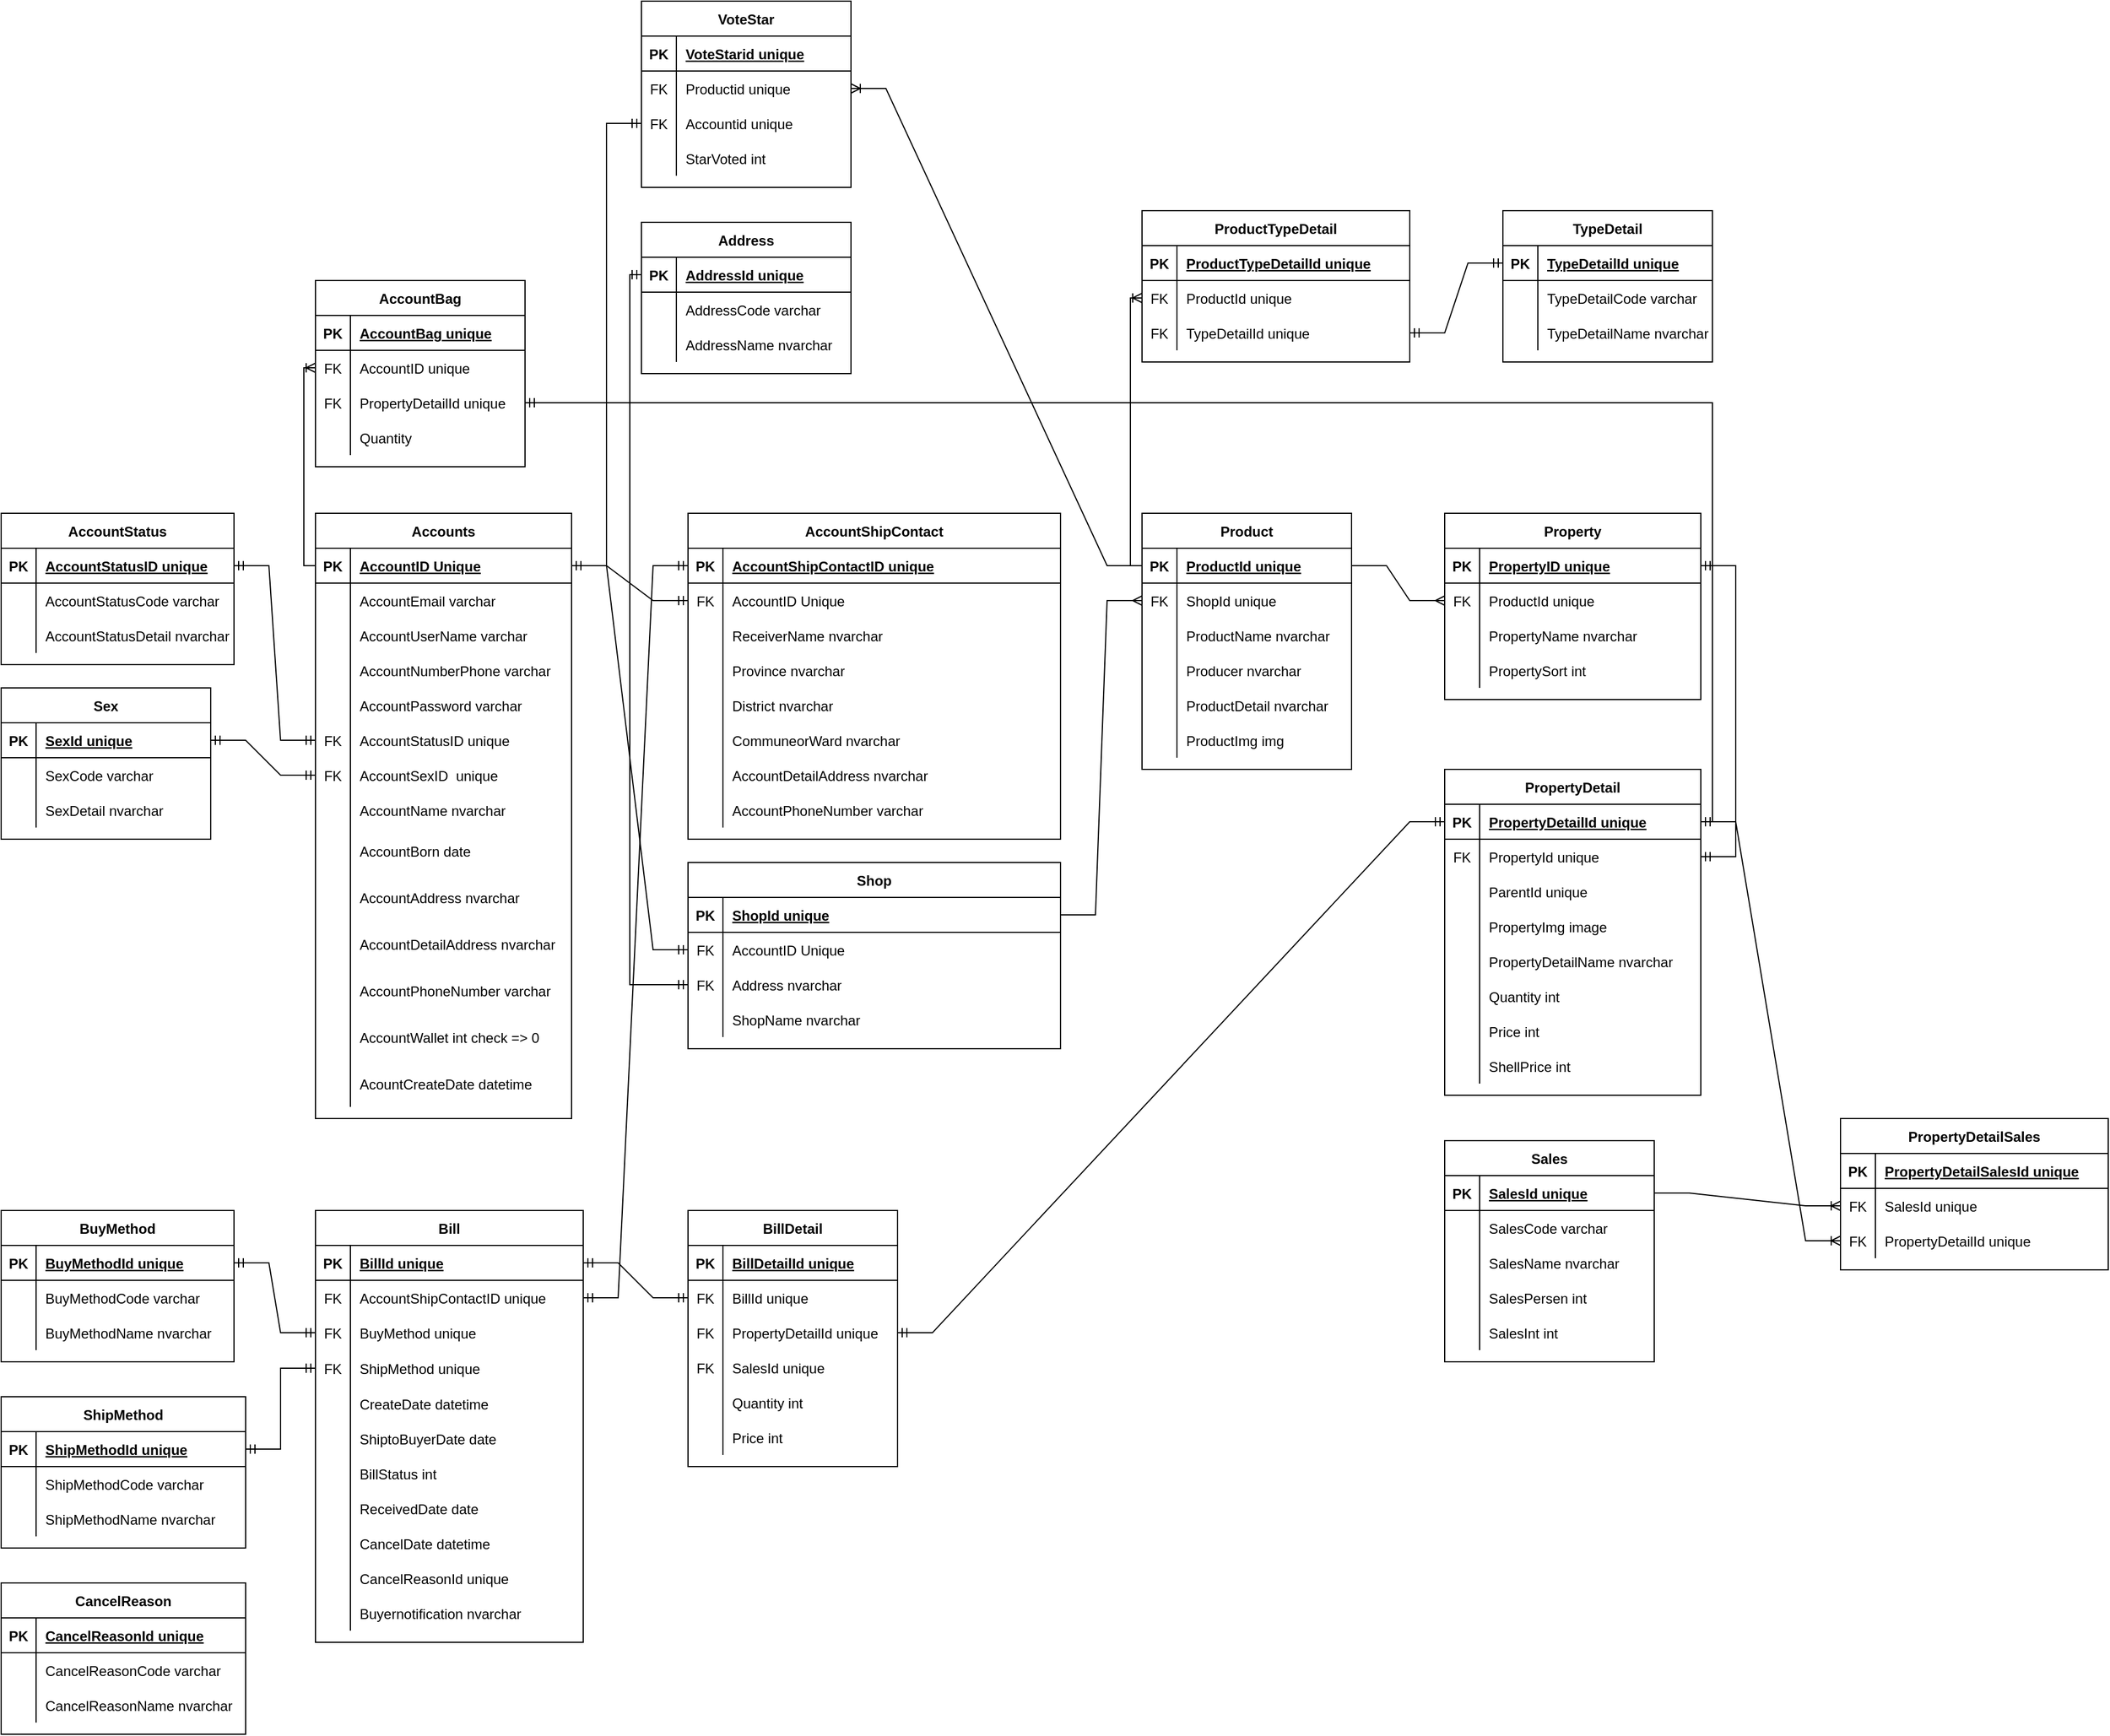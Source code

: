 <mxfile version="20.0.4" type="device"><diagram id="Xt1zcZfGkT2QBo5s5HIg" name="Page-1"><mxGraphModel dx="1422" dy="1923" grid="1" gridSize="10" guides="1" tooltips="1" connect="1" arrows="1" fold="1" page="1" pageScale="1" pageWidth="827" pageHeight="1169" math="0" shadow="0"><root><mxCell id="0"/><mxCell id="1" parent="0"/><mxCell id="KCbA7HzbMCmzlDTBwC-C-1" value="Accounts" style="shape=table;startSize=30;container=1;collapsible=1;childLayout=tableLayout;fixedRows=1;rowLines=0;fontStyle=1;align=center;resizeLast=1;" parent="1" vertex="1"><mxGeometry x="280" y="120" width="220" height="520" as="geometry"/></mxCell><mxCell id="KCbA7HzbMCmzlDTBwC-C-2" value="" style="shape=tableRow;horizontal=0;startSize=0;swimlaneHead=0;swimlaneBody=0;fillColor=none;collapsible=0;dropTarget=0;points=[[0,0.5],[1,0.5]];portConstraint=eastwest;top=0;left=0;right=0;bottom=1;" parent="KCbA7HzbMCmzlDTBwC-C-1" vertex="1"><mxGeometry y="30" width="220" height="30" as="geometry"/></mxCell><mxCell id="KCbA7HzbMCmzlDTBwC-C-3" value="PK" style="shape=partialRectangle;connectable=0;fillColor=none;top=0;left=0;bottom=0;right=0;fontStyle=1;overflow=hidden;" parent="KCbA7HzbMCmzlDTBwC-C-2" vertex="1"><mxGeometry width="30" height="30" as="geometry"><mxRectangle width="30" height="30" as="alternateBounds"/></mxGeometry></mxCell><mxCell id="KCbA7HzbMCmzlDTBwC-C-4" value="AccountID Unique" style="shape=partialRectangle;connectable=0;fillColor=none;top=0;left=0;bottom=0;right=0;align=left;spacingLeft=6;fontStyle=5;overflow=hidden;" parent="KCbA7HzbMCmzlDTBwC-C-2" vertex="1"><mxGeometry x="30" width="190" height="30" as="geometry"><mxRectangle width="190" height="30" as="alternateBounds"/></mxGeometry></mxCell><mxCell id="KCbA7HzbMCmzlDTBwC-C-5" value="" style="shape=tableRow;horizontal=0;startSize=0;swimlaneHead=0;swimlaneBody=0;fillColor=none;collapsible=0;dropTarget=0;points=[[0,0.5],[1,0.5]];portConstraint=eastwest;top=0;left=0;right=0;bottom=0;" parent="KCbA7HzbMCmzlDTBwC-C-1" vertex="1"><mxGeometry y="60" width="220" height="30" as="geometry"/></mxCell><mxCell id="KCbA7HzbMCmzlDTBwC-C-6" value="" style="shape=partialRectangle;connectable=0;fillColor=none;top=0;left=0;bottom=0;right=0;editable=1;overflow=hidden;" parent="KCbA7HzbMCmzlDTBwC-C-5" vertex="1"><mxGeometry width="30" height="30" as="geometry"><mxRectangle width="30" height="30" as="alternateBounds"/></mxGeometry></mxCell><mxCell id="KCbA7HzbMCmzlDTBwC-C-7" value="AccountEmail varchar" style="shape=partialRectangle;connectable=0;fillColor=none;top=0;left=0;bottom=0;right=0;align=left;spacingLeft=6;overflow=hidden;" parent="KCbA7HzbMCmzlDTBwC-C-5" vertex="1"><mxGeometry x="30" width="190" height="30" as="geometry"><mxRectangle width="190" height="30" as="alternateBounds"/></mxGeometry></mxCell><mxCell id="KCbA7HzbMCmzlDTBwC-C-8" value="" style="shape=tableRow;horizontal=0;startSize=0;swimlaneHead=0;swimlaneBody=0;fillColor=none;collapsible=0;dropTarget=0;points=[[0,0.5],[1,0.5]];portConstraint=eastwest;top=0;left=0;right=0;bottom=0;" parent="KCbA7HzbMCmzlDTBwC-C-1" vertex="1"><mxGeometry y="90" width="220" height="30" as="geometry"/></mxCell><mxCell id="KCbA7HzbMCmzlDTBwC-C-9" value="" style="shape=partialRectangle;connectable=0;fillColor=none;top=0;left=0;bottom=0;right=0;editable=1;overflow=hidden;" parent="KCbA7HzbMCmzlDTBwC-C-8" vertex="1"><mxGeometry width="30" height="30" as="geometry"><mxRectangle width="30" height="30" as="alternateBounds"/></mxGeometry></mxCell><mxCell id="KCbA7HzbMCmzlDTBwC-C-10" value="AccountUserName varchar" style="shape=partialRectangle;connectable=0;fillColor=none;top=0;left=0;bottom=0;right=0;align=left;spacingLeft=6;overflow=hidden;" parent="KCbA7HzbMCmzlDTBwC-C-8" vertex="1"><mxGeometry x="30" width="190" height="30" as="geometry"><mxRectangle width="190" height="30" as="alternateBounds"/></mxGeometry></mxCell><mxCell id="KCbA7HzbMCmzlDTBwC-C-11" value="" style="shape=tableRow;horizontal=0;startSize=0;swimlaneHead=0;swimlaneBody=0;fillColor=none;collapsible=0;dropTarget=0;points=[[0,0.5],[1,0.5]];portConstraint=eastwest;top=0;left=0;right=0;bottom=0;" parent="KCbA7HzbMCmzlDTBwC-C-1" vertex="1"><mxGeometry y="120" width="220" height="30" as="geometry"/></mxCell><mxCell id="KCbA7HzbMCmzlDTBwC-C-12" value="" style="shape=partialRectangle;connectable=0;fillColor=none;top=0;left=0;bottom=0;right=0;editable=1;overflow=hidden;" parent="KCbA7HzbMCmzlDTBwC-C-11" vertex="1"><mxGeometry width="30" height="30" as="geometry"><mxRectangle width="30" height="30" as="alternateBounds"/></mxGeometry></mxCell><mxCell id="KCbA7HzbMCmzlDTBwC-C-13" value="AccountNumberPhone varchar" style="shape=partialRectangle;connectable=0;fillColor=none;top=0;left=0;bottom=0;right=0;align=left;spacingLeft=6;overflow=hidden;" parent="KCbA7HzbMCmzlDTBwC-C-11" vertex="1"><mxGeometry x="30" width="190" height="30" as="geometry"><mxRectangle width="190" height="30" as="alternateBounds"/></mxGeometry></mxCell><mxCell id="KCbA7HzbMCmzlDTBwC-C-14" value="" style="shape=tableRow;horizontal=0;startSize=0;swimlaneHead=0;swimlaneBody=0;fillColor=none;collapsible=0;dropTarget=0;points=[[0,0.5],[1,0.5]];portConstraint=eastwest;top=0;left=0;right=0;bottom=0;" parent="KCbA7HzbMCmzlDTBwC-C-1" vertex="1"><mxGeometry y="150" width="220" height="30" as="geometry"/></mxCell><mxCell id="KCbA7HzbMCmzlDTBwC-C-15" value="" style="shape=partialRectangle;connectable=0;fillColor=none;top=0;left=0;bottom=0;right=0;editable=1;overflow=hidden;" parent="KCbA7HzbMCmzlDTBwC-C-14" vertex="1"><mxGeometry width="30" height="30" as="geometry"><mxRectangle width="30" height="30" as="alternateBounds"/></mxGeometry></mxCell><mxCell id="KCbA7HzbMCmzlDTBwC-C-16" value="AccountPassword varchar" style="shape=partialRectangle;connectable=0;fillColor=none;top=0;left=0;bottom=0;right=0;align=left;spacingLeft=6;overflow=hidden;" parent="KCbA7HzbMCmzlDTBwC-C-14" vertex="1"><mxGeometry x="30" width="190" height="30" as="geometry"><mxRectangle width="190" height="30" as="alternateBounds"/></mxGeometry></mxCell><mxCell id="KCbA7HzbMCmzlDTBwC-C-17" value="" style="shape=tableRow;horizontal=0;startSize=0;swimlaneHead=0;swimlaneBody=0;fillColor=none;collapsible=0;dropTarget=0;points=[[0,0.5],[1,0.5]];portConstraint=eastwest;top=0;left=0;right=0;bottom=0;" parent="KCbA7HzbMCmzlDTBwC-C-1" vertex="1"><mxGeometry y="180" width="220" height="30" as="geometry"/></mxCell><mxCell id="KCbA7HzbMCmzlDTBwC-C-18" value="FK" style="shape=partialRectangle;connectable=0;fillColor=none;top=0;left=0;bottom=0;right=0;editable=1;overflow=hidden;" parent="KCbA7HzbMCmzlDTBwC-C-17" vertex="1"><mxGeometry width="30" height="30" as="geometry"><mxRectangle width="30" height="30" as="alternateBounds"/></mxGeometry></mxCell><mxCell id="KCbA7HzbMCmzlDTBwC-C-19" value="AccountStatusID unique" style="shape=partialRectangle;connectable=0;fillColor=none;top=0;left=0;bottom=0;right=0;align=left;spacingLeft=6;overflow=hidden;" parent="KCbA7HzbMCmzlDTBwC-C-17" vertex="1"><mxGeometry x="30" width="190" height="30" as="geometry"><mxRectangle width="190" height="30" as="alternateBounds"/></mxGeometry></mxCell><mxCell id="KCbA7HzbMCmzlDTBwC-C-23" value="" style="shape=tableRow;horizontal=0;startSize=0;swimlaneHead=0;swimlaneBody=0;fillColor=none;collapsible=0;dropTarget=0;points=[[0,0.5],[1,0.5]];portConstraint=eastwest;top=0;left=0;right=0;bottom=0;" parent="KCbA7HzbMCmzlDTBwC-C-1" vertex="1"><mxGeometry y="210" width="220" height="30" as="geometry"/></mxCell><mxCell id="KCbA7HzbMCmzlDTBwC-C-24" value="FK" style="shape=partialRectangle;connectable=0;fillColor=none;top=0;left=0;bottom=0;right=0;editable=1;overflow=hidden;" parent="KCbA7HzbMCmzlDTBwC-C-23" vertex="1"><mxGeometry width="30" height="30" as="geometry"><mxRectangle width="30" height="30" as="alternateBounds"/></mxGeometry></mxCell><mxCell id="KCbA7HzbMCmzlDTBwC-C-25" value="AccountSexID  unique" style="shape=partialRectangle;connectable=0;fillColor=none;top=0;left=0;bottom=0;right=0;align=left;spacingLeft=6;overflow=hidden;" parent="KCbA7HzbMCmzlDTBwC-C-23" vertex="1"><mxGeometry x="30" width="190" height="30" as="geometry"><mxRectangle width="190" height="30" as="alternateBounds"/></mxGeometry></mxCell><mxCell id="KCbA7HzbMCmzlDTBwC-C-20" value="" style="shape=tableRow;horizontal=0;startSize=0;swimlaneHead=0;swimlaneBody=0;fillColor=none;collapsible=0;dropTarget=0;points=[[0,0.5],[1,0.5]];portConstraint=eastwest;top=0;left=0;right=0;bottom=0;" parent="KCbA7HzbMCmzlDTBwC-C-1" vertex="1"><mxGeometry y="240" width="220" height="30" as="geometry"/></mxCell><mxCell id="KCbA7HzbMCmzlDTBwC-C-21" value="" style="shape=partialRectangle;connectable=0;fillColor=none;top=0;left=0;bottom=0;right=0;editable=1;overflow=hidden;" parent="KCbA7HzbMCmzlDTBwC-C-20" vertex="1"><mxGeometry width="30" height="30" as="geometry"><mxRectangle width="30" height="30" as="alternateBounds"/></mxGeometry></mxCell><mxCell id="KCbA7HzbMCmzlDTBwC-C-22" value="AccountName nvarchar" style="shape=partialRectangle;connectable=0;fillColor=none;top=0;left=0;bottom=0;right=0;align=left;spacingLeft=6;overflow=hidden;" parent="KCbA7HzbMCmzlDTBwC-C-20" vertex="1"><mxGeometry x="30" width="190" height="30" as="geometry"><mxRectangle width="190" height="30" as="alternateBounds"/></mxGeometry></mxCell><mxCell id="KCbA7HzbMCmzlDTBwC-C-26" value="" style="shape=tableRow;horizontal=0;startSize=0;swimlaneHead=0;swimlaneBody=0;fillColor=none;collapsible=0;dropTarget=0;points=[[0,0.5],[1,0.5]];portConstraint=eastwest;top=0;left=0;right=0;bottom=0;" parent="KCbA7HzbMCmzlDTBwC-C-1" vertex="1"><mxGeometry y="270" width="220" height="40" as="geometry"/></mxCell><mxCell id="KCbA7HzbMCmzlDTBwC-C-27" value="" style="shape=partialRectangle;connectable=0;fillColor=none;top=0;left=0;bottom=0;right=0;editable=1;overflow=hidden;" parent="KCbA7HzbMCmzlDTBwC-C-26" vertex="1"><mxGeometry width="30" height="40" as="geometry"><mxRectangle width="30" height="40" as="alternateBounds"/></mxGeometry></mxCell><mxCell id="KCbA7HzbMCmzlDTBwC-C-28" value="AccountBorn date" style="shape=partialRectangle;connectable=0;fillColor=none;top=0;left=0;bottom=0;right=0;align=left;spacingLeft=6;overflow=hidden;" parent="KCbA7HzbMCmzlDTBwC-C-26" vertex="1"><mxGeometry x="30" width="190" height="40" as="geometry"><mxRectangle width="190" height="40" as="alternateBounds"/></mxGeometry></mxCell><mxCell id="KCbA7HzbMCmzlDTBwC-C-139" value="" style="shape=tableRow;horizontal=0;startSize=0;swimlaneHead=0;swimlaneBody=0;fillColor=none;collapsible=0;dropTarget=0;points=[[0,0.5],[1,0.5]];portConstraint=eastwest;top=0;left=0;right=0;bottom=0;" parent="KCbA7HzbMCmzlDTBwC-C-1" vertex="1"><mxGeometry y="310" width="220" height="40" as="geometry"/></mxCell><mxCell id="KCbA7HzbMCmzlDTBwC-C-140" value="" style="shape=partialRectangle;connectable=0;fillColor=none;top=0;left=0;bottom=0;right=0;editable=1;overflow=hidden;" parent="KCbA7HzbMCmzlDTBwC-C-139" vertex="1"><mxGeometry width="30" height="40" as="geometry"><mxRectangle width="30" height="40" as="alternateBounds"/></mxGeometry></mxCell><mxCell id="KCbA7HzbMCmzlDTBwC-C-141" value="AccountAddress nvarchar" style="shape=partialRectangle;connectable=0;fillColor=none;top=0;left=0;bottom=0;right=0;align=left;spacingLeft=6;overflow=hidden;" parent="KCbA7HzbMCmzlDTBwC-C-139" vertex="1"><mxGeometry x="30" width="190" height="40" as="geometry"><mxRectangle width="190" height="40" as="alternateBounds"/></mxGeometry></mxCell><mxCell id="KCbA7HzbMCmzlDTBwC-C-148" value="" style="shape=tableRow;horizontal=0;startSize=0;swimlaneHead=0;swimlaneBody=0;fillColor=none;collapsible=0;dropTarget=0;points=[[0,0.5],[1,0.5]];portConstraint=eastwest;top=0;left=0;right=0;bottom=0;" parent="KCbA7HzbMCmzlDTBwC-C-1" vertex="1"><mxGeometry y="350" width="220" height="40" as="geometry"/></mxCell><mxCell id="KCbA7HzbMCmzlDTBwC-C-149" value="" style="shape=partialRectangle;connectable=0;fillColor=none;top=0;left=0;bottom=0;right=0;editable=1;overflow=hidden;" parent="KCbA7HzbMCmzlDTBwC-C-148" vertex="1"><mxGeometry width="30" height="40" as="geometry"><mxRectangle width="30" height="40" as="alternateBounds"/></mxGeometry></mxCell><mxCell id="KCbA7HzbMCmzlDTBwC-C-150" value="AccountDetailAddress nvarchar" style="shape=partialRectangle;connectable=0;fillColor=none;top=0;left=0;bottom=0;right=0;align=left;spacingLeft=6;overflow=hidden;" parent="KCbA7HzbMCmzlDTBwC-C-148" vertex="1"><mxGeometry x="30" width="190" height="40" as="geometry"><mxRectangle width="190" height="40" as="alternateBounds"/></mxGeometry></mxCell><mxCell id="KCbA7HzbMCmzlDTBwC-C-151" value="" style="shape=tableRow;horizontal=0;startSize=0;swimlaneHead=0;swimlaneBody=0;fillColor=none;collapsible=0;dropTarget=0;points=[[0,0.5],[1,0.5]];portConstraint=eastwest;top=0;left=0;right=0;bottom=0;" parent="KCbA7HzbMCmzlDTBwC-C-1" vertex="1"><mxGeometry y="390" width="220" height="40" as="geometry"/></mxCell><mxCell id="KCbA7HzbMCmzlDTBwC-C-152" value="" style="shape=partialRectangle;connectable=0;fillColor=none;top=0;left=0;bottom=0;right=0;editable=1;overflow=hidden;" parent="KCbA7HzbMCmzlDTBwC-C-151" vertex="1"><mxGeometry width="30" height="40" as="geometry"><mxRectangle width="30" height="40" as="alternateBounds"/></mxGeometry></mxCell><mxCell id="KCbA7HzbMCmzlDTBwC-C-153" value="AccountPhoneNumber varchar" style="shape=partialRectangle;connectable=0;fillColor=none;top=0;left=0;bottom=0;right=0;align=left;spacingLeft=6;overflow=hidden;" parent="KCbA7HzbMCmzlDTBwC-C-151" vertex="1"><mxGeometry x="30" width="190" height="40" as="geometry"><mxRectangle width="190" height="40" as="alternateBounds"/></mxGeometry></mxCell><mxCell id="KCbA7HzbMCmzlDTBwC-C-167" value="" style="shape=tableRow;horizontal=0;startSize=0;swimlaneHead=0;swimlaneBody=0;fillColor=none;collapsible=0;dropTarget=0;points=[[0,0.5],[1,0.5]];portConstraint=eastwest;top=0;left=0;right=0;bottom=0;" parent="KCbA7HzbMCmzlDTBwC-C-1" vertex="1"><mxGeometry y="430" width="220" height="40" as="geometry"/></mxCell><mxCell id="KCbA7HzbMCmzlDTBwC-C-168" value="" style="shape=partialRectangle;connectable=0;fillColor=none;top=0;left=0;bottom=0;right=0;editable=1;overflow=hidden;" parent="KCbA7HzbMCmzlDTBwC-C-167" vertex="1"><mxGeometry width="30" height="40" as="geometry"><mxRectangle width="30" height="40" as="alternateBounds"/></mxGeometry></mxCell><mxCell id="KCbA7HzbMCmzlDTBwC-C-169" value="AccountWallet int check =&gt; 0" style="shape=partialRectangle;connectable=0;fillColor=none;top=0;left=0;bottom=0;right=0;align=left;spacingLeft=6;overflow=hidden;" parent="KCbA7HzbMCmzlDTBwC-C-167" vertex="1"><mxGeometry x="30" width="190" height="40" as="geometry"><mxRectangle width="190" height="40" as="alternateBounds"/></mxGeometry></mxCell><mxCell id="bb-lMNaZIaEiEKUE67bD-21" style="shape=tableRow;horizontal=0;startSize=0;swimlaneHead=0;swimlaneBody=0;fillColor=none;collapsible=0;dropTarget=0;points=[[0,0.5],[1,0.5]];portConstraint=eastwest;top=0;left=0;right=0;bottom=0;" parent="KCbA7HzbMCmzlDTBwC-C-1" vertex="1"><mxGeometry y="470" width="220" height="40" as="geometry"/></mxCell><mxCell id="bb-lMNaZIaEiEKUE67bD-22" style="shape=partialRectangle;connectable=0;fillColor=none;top=0;left=0;bottom=0;right=0;editable=1;overflow=hidden;" parent="bb-lMNaZIaEiEKUE67bD-21" vertex="1"><mxGeometry width="30" height="40" as="geometry"><mxRectangle width="30" height="40" as="alternateBounds"/></mxGeometry></mxCell><mxCell id="bb-lMNaZIaEiEKUE67bD-23" value="AcountCreateDate datetime" style="shape=partialRectangle;connectable=0;fillColor=none;top=0;left=0;bottom=0;right=0;align=left;spacingLeft=6;overflow=hidden;" parent="bb-lMNaZIaEiEKUE67bD-21" vertex="1"><mxGeometry x="30" width="190" height="40" as="geometry"><mxRectangle width="190" height="40" as="alternateBounds"/></mxGeometry></mxCell><mxCell id="KCbA7HzbMCmzlDTBwC-C-35" value="AccountShipContact" style="shape=table;startSize=30;container=1;collapsible=1;childLayout=tableLayout;fixedRows=1;rowLines=0;fontStyle=1;align=center;resizeLast=1;" parent="1" vertex="1"><mxGeometry x="600" y="120" width="320" height="280" as="geometry"/></mxCell><mxCell id="KCbA7HzbMCmzlDTBwC-C-36" value="" style="shape=tableRow;horizontal=0;startSize=0;swimlaneHead=0;swimlaneBody=0;fillColor=none;collapsible=0;dropTarget=0;points=[[0,0.5],[1,0.5]];portConstraint=eastwest;top=0;left=0;right=0;bottom=1;" parent="KCbA7HzbMCmzlDTBwC-C-35" vertex="1"><mxGeometry y="30" width="320" height="30" as="geometry"/></mxCell><mxCell id="KCbA7HzbMCmzlDTBwC-C-37" value="PK" style="shape=partialRectangle;connectable=0;fillColor=none;top=0;left=0;bottom=0;right=0;fontStyle=1;overflow=hidden;" parent="KCbA7HzbMCmzlDTBwC-C-36" vertex="1"><mxGeometry width="30" height="30" as="geometry"><mxRectangle width="30" height="30" as="alternateBounds"/></mxGeometry></mxCell><mxCell id="KCbA7HzbMCmzlDTBwC-C-38" value="AccountShipContactID unique" style="shape=partialRectangle;connectable=0;fillColor=none;top=0;left=0;bottom=0;right=0;align=left;spacingLeft=6;fontStyle=5;overflow=hidden;" parent="KCbA7HzbMCmzlDTBwC-C-36" vertex="1"><mxGeometry x="30" width="290" height="30" as="geometry"><mxRectangle width="290" height="30" as="alternateBounds"/></mxGeometry></mxCell><mxCell id="KCbA7HzbMCmzlDTBwC-C-39" value="" style="shape=tableRow;horizontal=0;startSize=0;swimlaneHead=0;swimlaneBody=0;fillColor=none;collapsible=0;dropTarget=0;points=[[0,0.5],[1,0.5]];portConstraint=eastwest;top=0;left=0;right=0;bottom=0;" parent="KCbA7HzbMCmzlDTBwC-C-35" vertex="1"><mxGeometry y="60" width="320" height="30" as="geometry"/></mxCell><mxCell id="KCbA7HzbMCmzlDTBwC-C-40" value="FK" style="shape=partialRectangle;connectable=0;fillColor=none;top=0;left=0;bottom=0;right=0;editable=1;overflow=hidden;" parent="KCbA7HzbMCmzlDTBwC-C-39" vertex="1"><mxGeometry width="30" height="30" as="geometry"><mxRectangle width="30" height="30" as="alternateBounds"/></mxGeometry></mxCell><mxCell id="KCbA7HzbMCmzlDTBwC-C-41" value="AccountID Unique" style="shape=partialRectangle;connectable=0;fillColor=none;top=0;left=0;bottom=0;right=0;align=left;spacingLeft=6;overflow=hidden;" parent="KCbA7HzbMCmzlDTBwC-C-39" vertex="1"><mxGeometry x="30" width="290" height="30" as="geometry"><mxRectangle width="290" height="30" as="alternateBounds"/></mxGeometry></mxCell><mxCell id="KCbA7HzbMCmzlDTBwC-C-106" value="" style="shape=tableRow;horizontal=0;startSize=0;swimlaneHead=0;swimlaneBody=0;fillColor=none;collapsible=0;dropTarget=0;points=[[0,0.5],[1,0.5]];portConstraint=eastwest;top=0;left=0;right=0;bottom=0;" parent="KCbA7HzbMCmzlDTBwC-C-35" vertex="1"><mxGeometry y="90" width="320" height="30" as="geometry"/></mxCell><mxCell id="KCbA7HzbMCmzlDTBwC-C-107" value="" style="shape=partialRectangle;connectable=0;fillColor=none;top=0;left=0;bottom=0;right=0;editable=1;overflow=hidden;" parent="KCbA7HzbMCmzlDTBwC-C-106" vertex="1"><mxGeometry width="30" height="30" as="geometry"><mxRectangle width="30" height="30" as="alternateBounds"/></mxGeometry></mxCell><mxCell id="KCbA7HzbMCmzlDTBwC-C-108" value="ReceiverName nvarchar" style="shape=partialRectangle;connectable=0;fillColor=none;top=0;left=0;bottom=0;right=0;align=left;spacingLeft=6;overflow=hidden;" parent="KCbA7HzbMCmzlDTBwC-C-106" vertex="1"><mxGeometry x="30" width="290" height="30" as="geometry"><mxRectangle width="290" height="30" as="alternateBounds"/></mxGeometry></mxCell><mxCell id="KCbA7HzbMCmzlDTBwC-C-42" value="" style="shape=tableRow;horizontal=0;startSize=0;swimlaneHead=0;swimlaneBody=0;fillColor=none;collapsible=0;dropTarget=0;points=[[0,0.5],[1,0.5]];portConstraint=eastwest;top=0;left=0;right=0;bottom=0;" parent="KCbA7HzbMCmzlDTBwC-C-35" vertex="1"><mxGeometry y="120" width="320" height="30" as="geometry"/></mxCell><mxCell id="KCbA7HzbMCmzlDTBwC-C-43" value="" style="shape=partialRectangle;connectable=0;fillColor=none;top=0;left=0;bottom=0;right=0;editable=1;overflow=hidden;" parent="KCbA7HzbMCmzlDTBwC-C-42" vertex="1"><mxGeometry width="30" height="30" as="geometry"><mxRectangle width="30" height="30" as="alternateBounds"/></mxGeometry></mxCell><mxCell id="KCbA7HzbMCmzlDTBwC-C-44" value="Province nvarchar" style="shape=partialRectangle;connectable=0;fillColor=none;top=0;left=0;bottom=0;right=0;align=left;spacingLeft=6;overflow=hidden;" parent="KCbA7HzbMCmzlDTBwC-C-42" vertex="1"><mxGeometry x="30" width="290" height="30" as="geometry"><mxRectangle width="290" height="30" as="alternateBounds"/></mxGeometry></mxCell><mxCell id="KCbA7HzbMCmzlDTBwC-C-45" value="" style="shape=tableRow;horizontal=0;startSize=0;swimlaneHead=0;swimlaneBody=0;fillColor=none;collapsible=0;dropTarget=0;points=[[0,0.5],[1,0.5]];portConstraint=eastwest;top=0;left=0;right=0;bottom=0;" parent="KCbA7HzbMCmzlDTBwC-C-35" vertex="1"><mxGeometry y="150" width="320" height="30" as="geometry"/></mxCell><mxCell id="KCbA7HzbMCmzlDTBwC-C-46" value="" style="shape=partialRectangle;connectable=0;fillColor=none;top=0;left=0;bottom=0;right=0;editable=1;overflow=hidden;" parent="KCbA7HzbMCmzlDTBwC-C-45" vertex="1"><mxGeometry width="30" height="30" as="geometry"><mxRectangle width="30" height="30" as="alternateBounds"/></mxGeometry></mxCell><mxCell id="KCbA7HzbMCmzlDTBwC-C-47" value="District nvarchar" style="shape=partialRectangle;connectable=0;fillColor=none;top=0;left=0;bottom=0;right=0;align=left;spacingLeft=6;overflow=hidden;" parent="KCbA7HzbMCmzlDTBwC-C-45" vertex="1"><mxGeometry x="30" width="290" height="30" as="geometry"><mxRectangle width="290" height="30" as="alternateBounds"/></mxGeometry></mxCell><mxCell id="KCbA7HzbMCmzlDTBwC-C-48" value="" style="shape=tableRow;horizontal=0;startSize=0;swimlaneHead=0;swimlaneBody=0;fillColor=none;collapsible=0;dropTarget=0;points=[[0,0.5],[1,0.5]];portConstraint=eastwest;top=0;left=0;right=0;bottom=0;" parent="KCbA7HzbMCmzlDTBwC-C-35" vertex="1"><mxGeometry y="180" width="320" height="30" as="geometry"/></mxCell><mxCell id="KCbA7HzbMCmzlDTBwC-C-49" value="" style="shape=partialRectangle;connectable=0;fillColor=none;top=0;left=0;bottom=0;right=0;editable=1;overflow=hidden;" parent="KCbA7HzbMCmzlDTBwC-C-48" vertex="1"><mxGeometry width="30" height="30" as="geometry"><mxRectangle width="30" height="30" as="alternateBounds"/></mxGeometry></mxCell><mxCell id="KCbA7HzbMCmzlDTBwC-C-50" value="CommuneorWard nvarchar" style="shape=partialRectangle;connectable=0;fillColor=none;top=0;left=0;bottom=0;right=0;align=left;spacingLeft=6;overflow=hidden;" parent="KCbA7HzbMCmzlDTBwC-C-48" vertex="1"><mxGeometry x="30" width="290" height="30" as="geometry"><mxRectangle width="290" height="30" as="alternateBounds"/></mxGeometry></mxCell><mxCell id="KCbA7HzbMCmzlDTBwC-C-51" value="" style="shape=tableRow;horizontal=0;startSize=0;swimlaneHead=0;swimlaneBody=0;fillColor=none;collapsible=0;dropTarget=0;points=[[0,0.5],[1,0.5]];portConstraint=eastwest;top=0;left=0;right=0;bottom=0;" parent="KCbA7HzbMCmzlDTBwC-C-35" vertex="1"><mxGeometry y="210" width="320" height="30" as="geometry"/></mxCell><mxCell id="KCbA7HzbMCmzlDTBwC-C-52" value="" style="shape=partialRectangle;connectable=0;fillColor=none;top=0;left=0;bottom=0;right=0;editable=1;overflow=hidden;" parent="KCbA7HzbMCmzlDTBwC-C-51" vertex="1"><mxGeometry width="30" height="30" as="geometry"><mxRectangle width="30" height="30" as="alternateBounds"/></mxGeometry></mxCell><mxCell id="KCbA7HzbMCmzlDTBwC-C-53" value="AccountDetailAddress nvarchar" style="shape=partialRectangle;connectable=0;fillColor=none;top=0;left=0;bottom=0;right=0;align=left;spacingLeft=6;overflow=hidden;" parent="KCbA7HzbMCmzlDTBwC-C-51" vertex="1"><mxGeometry x="30" width="290" height="30" as="geometry"><mxRectangle width="290" height="30" as="alternateBounds"/></mxGeometry></mxCell><mxCell id="KCbA7HzbMCmzlDTBwC-C-103" value="" style="shape=tableRow;horizontal=0;startSize=0;swimlaneHead=0;swimlaneBody=0;fillColor=none;collapsible=0;dropTarget=0;points=[[0,0.5],[1,0.5]];portConstraint=eastwest;top=0;left=0;right=0;bottom=0;" parent="KCbA7HzbMCmzlDTBwC-C-35" vertex="1"><mxGeometry y="240" width="320" height="30" as="geometry"/></mxCell><mxCell id="KCbA7HzbMCmzlDTBwC-C-104" value="" style="shape=partialRectangle;connectable=0;fillColor=none;top=0;left=0;bottom=0;right=0;editable=1;overflow=hidden;" parent="KCbA7HzbMCmzlDTBwC-C-103" vertex="1"><mxGeometry width="30" height="30" as="geometry"><mxRectangle width="30" height="30" as="alternateBounds"/></mxGeometry></mxCell><mxCell id="KCbA7HzbMCmzlDTBwC-C-105" value="AccountPhoneNumber varchar" style="shape=partialRectangle;connectable=0;fillColor=none;top=0;left=0;bottom=0;right=0;align=left;spacingLeft=6;overflow=hidden;" parent="KCbA7HzbMCmzlDTBwC-C-103" vertex="1"><mxGeometry x="30" width="290" height="30" as="geometry"><mxRectangle width="290" height="30" as="alternateBounds"/></mxGeometry></mxCell><mxCell id="KCbA7HzbMCmzlDTBwC-C-54" value="" style="edgeStyle=entityRelationEdgeStyle;fontSize=12;html=1;endArrow=ERmandOne;startArrow=ERmandOne;rounded=0;entryX=0;entryY=0.5;entryDx=0;entryDy=0;exitX=1;exitY=0.5;exitDx=0;exitDy=0;" parent="1" source="KCbA7HzbMCmzlDTBwC-C-2" target="KCbA7HzbMCmzlDTBwC-C-39" edge="1"><mxGeometry width="100" height="100" relative="1" as="geometry"><mxPoint x="520" y="380" as="sourcePoint"/><mxPoint x="620" y="280" as="targetPoint"/></mxGeometry></mxCell><mxCell id="KCbA7HzbMCmzlDTBwC-C-58" value="Sex" style="shape=table;startSize=30;container=1;collapsible=1;childLayout=tableLayout;fixedRows=1;rowLines=0;fontStyle=1;align=center;resizeLast=1;" parent="1" vertex="1"><mxGeometry x="10" y="270" width="180" height="130" as="geometry"/></mxCell><mxCell id="KCbA7HzbMCmzlDTBwC-C-59" value="" style="shape=tableRow;horizontal=0;startSize=0;swimlaneHead=0;swimlaneBody=0;fillColor=none;collapsible=0;dropTarget=0;points=[[0,0.5],[1,0.5]];portConstraint=eastwest;top=0;left=0;right=0;bottom=1;" parent="KCbA7HzbMCmzlDTBwC-C-58" vertex="1"><mxGeometry y="30" width="180" height="30" as="geometry"/></mxCell><mxCell id="KCbA7HzbMCmzlDTBwC-C-60" value="PK" style="shape=partialRectangle;connectable=0;fillColor=none;top=0;left=0;bottom=0;right=0;fontStyle=1;overflow=hidden;" parent="KCbA7HzbMCmzlDTBwC-C-59" vertex="1"><mxGeometry width="30" height="30" as="geometry"><mxRectangle width="30" height="30" as="alternateBounds"/></mxGeometry></mxCell><mxCell id="KCbA7HzbMCmzlDTBwC-C-61" value="SexId unique" style="shape=partialRectangle;connectable=0;fillColor=none;top=0;left=0;bottom=0;right=0;align=left;spacingLeft=6;fontStyle=5;overflow=hidden;" parent="KCbA7HzbMCmzlDTBwC-C-59" vertex="1"><mxGeometry x="30" width="150" height="30" as="geometry"><mxRectangle width="150" height="30" as="alternateBounds"/></mxGeometry></mxCell><mxCell id="KCbA7HzbMCmzlDTBwC-C-96" value="" style="shape=tableRow;horizontal=0;startSize=0;swimlaneHead=0;swimlaneBody=0;fillColor=none;collapsible=0;dropTarget=0;points=[[0,0.5],[1,0.5]];portConstraint=eastwest;top=0;left=0;right=0;bottom=0;" parent="KCbA7HzbMCmzlDTBwC-C-58" vertex="1"><mxGeometry y="60" width="180" height="30" as="geometry"/></mxCell><mxCell id="KCbA7HzbMCmzlDTBwC-C-97" value="" style="shape=partialRectangle;connectable=0;fillColor=none;top=0;left=0;bottom=0;right=0;editable=1;overflow=hidden;" parent="KCbA7HzbMCmzlDTBwC-C-96" vertex="1"><mxGeometry width="30" height="30" as="geometry"><mxRectangle width="30" height="30" as="alternateBounds"/></mxGeometry></mxCell><mxCell id="KCbA7HzbMCmzlDTBwC-C-98" value="SexCode varchar" style="shape=partialRectangle;connectable=0;fillColor=none;top=0;left=0;bottom=0;right=0;align=left;spacingLeft=6;overflow=hidden;" parent="KCbA7HzbMCmzlDTBwC-C-96" vertex="1"><mxGeometry x="30" width="150" height="30" as="geometry"><mxRectangle width="150" height="30" as="alternateBounds"/></mxGeometry></mxCell><mxCell id="KCbA7HzbMCmzlDTBwC-C-65" value="" style="shape=tableRow;horizontal=0;startSize=0;swimlaneHead=0;swimlaneBody=0;fillColor=none;collapsible=0;dropTarget=0;points=[[0,0.5],[1,0.5]];portConstraint=eastwest;top=0;left=0;right=0;bottom=0;" parent="KCbA7HzbMCmzlDTBwC-C-58" vertex="1"><mxGeometry y="90" width="180" height="30" as="geometry"/></mxCell><mxCell id="KCbA7HzbMCmzlDTBwC-C-66" value="" style="shape=partialRectangle;connectable=0;fillColor=none;top=0;left=0;bottom=0;right=0;editable=1;overflow=hidden;" parent="KCbA7HzbMCmzlDTBwC-C-65" vertex="1"><mxGeometry width="30" height="30" as="geometry"><mxRectangle width="30" height="30" as="alternateBounds"/></mxGeometry></mxCell><mxCell id="KCbA7HzbMCmzlDTBwC-C-67" value="SexDetail nvarchar" style="shape=partialRectangle;connectable=0;fillColor=none;top=0;left=0;bottom=0;right=0;align=left;spacingLeft=6;overflow=hidden;" parent="KCbA7HzbMCmzlDTBwC-C-65" vertex="1"><mxGeometry x="30" width="150" height="30" as="geometry"><mxRectangle width="150" height="30" as="alternateBounds"/></mxGeometry></mxCell><mxCell id="KCbA7HzbMCmzlDTBwC-C-71" value="" style="edgeStyle=entityRelationEdgeStyle;fontSize=12;html=1;endArrow=ERmandOne;startArrow=ERmandOne;rounded=0;exitX=1;exitY=0.5;exitDx=0;exitDy=0;entryX=0;entryY=0.5;entryDx=0;entryDy=0;" parent="1" source="KCbA7HzbMCmzlDTBwC-C-59" target="KCbA7HzbMCmzlDTBwC-C-23" edge="1"><mxGeometry width="100" height="100" relative="1" as="geometry"><mxPoint x="190" y="195" as="sourcePoint"/><mxPoint x="620" y="280" as="targetPoint"/></mxGeometry></mxCell><mxCell id="KCbA7HzbMCmzlDTBwC-C-72" value="AccountStatus" style="shape=table;startSize=30;container=1;collapsible=1;childLayout=tableLayout;fixedRows=1;rowLines=0;fontStyle=1;align=center;resizeLast=1;" parent="1" vertex="1"><mxGeometry x="10" y="120" width="200" height="130" as="geometry"/></mxCell><mxCell id="KCbA7HzbMCmzlDTBwC-C-73" value="" style="shape=tableRow;horizontal=0;startSize=0;swimlaneHead=0;swimlaneBody=0;fillColor=none;collapsible=0;dropTarget=0;points=[[0,0.5],[1,0.5]];portConstraint=eastwest;top=0;left=0;right=0;bottom=1;" parent="KCbA7HzbMCmzlDTBwC-C-72" vertex="1"><mxGeometry y="30" width="200" height="30" as="geometry"/></mxCell><mxCell id="KCbA7HzbMCmzlDTBwC-C-74" value="PK" style="shape=partialRectangle;connectable=0;fillColor=none;top=0;left=0;bottom=0;right=0;fontStyle=1;overflow=hidden;" parent="KCbA7HzbMCmzlDTBwC-C-73" vertex="1"><mxGeometry width="30" height="30" as="geometry"><mxRectangle width="30" height="30" as="alternateBounds"/></mxGeometry></mxCell><mxCell id="KCbA7HzbMCmzlDTBwC-C-75" value="AccountStatusID unique" style="shape=partialRectangle;connectable=0;fillColor=none;top=0;left=0;bottom=0;right=0;align=left;spacingLeft=6;fontStyle=5;overflow=hidden;" parent="KCbA7HzbMCmzlDTBwC-C-73" vertex="1"><mxGeometry x="30" width="170" height="30" as="geometry"><mxRectangle width="170" height="30" as="alternateBounds"/></mxGeometry></mxCell><mxCell id="KCbA7HzbMCmzlDTBwC-C-99" value="" style="shape=tableRow;horizontal=0;startSize=0;swimlaneHead=0;swimlaneBody=0;fillColor=none;collapsible=0;dropTarget=0;points=[[0,0.5],[1,0.5]];portConstraint=eastwest;top=0;left=0;right=0;bottom=0;" parent="KCbA7HzbMCmzlDTBwC-C-72" vertex="1"><mxGeometry y="60" width="200" height="30" as="geometry"/></mxCell><mxCell id="KCbA7HzbMCmzlDTBwC-C-100" value="" style="shape=partialRectangle;connectable=0;fillColor=none;top=0;left=0;bottom=0;right=0;editable=1;overflow=hidden;" parent="KCbA7HzbMCmzlDTBwC-C-99" vertex="1"><mxGeometry width="30" height="30" as="geometry"><mxRectangle width="30" height="30" as="alternateBounds"/></mxGeometry></mxCell><mxCell id="KCbA7HzbMCmzlDTBwC-C-101" value="AccountStatusCode varchar" style="shape=partialRectangle;connectable=0;fillColor=none;top=0;left=0;bottom=0;right=0;align=left;spacingLeft=6;overflow=hidden;" parent="KCbA7HzbMCmzlDTBwC-C-99" vertex="1"><mxGeometry x="30" width="170" height="30" as="geometry"><mxRectangle width="170" height="30" as="alternateBounds"/></mxGeometry></mxCell><mxCell id="KCbA7HzbMCmzlDTBwC-C-79" value="" style="shape=tableRow;horizontal=0;startSize=0;swimlaneHead=0;swimlaneBody=0;fillColor=none;collapsible=0;dropTarget=0;points=[[0,0.5],[1,0.5]];portConstraint=eastwest;top=0;left=0;right=0;bottom=0;" parent="KCbA7HzbMCmzlDTBwC-C-72" vertex="1"><mxGeometry y="90" width="200" height="30" as="geometry"/></mxCell><mxCell id="KCbA7HzbMCmzlDTBwC-C-80" value="" style="shape=partialRectangle;connectable=0;fillColor=none;top=0;left=0;bottom=0;right=0;editable=1;overflow=hidden;" parent="KCbA7HzbMCmzlDTBwC-C-79" vertex="1"><mxGeometry width="30" height="30" as="geometry"><mxRectangle width="30" height="30" as="alternateBounds"/></mxGeometry></mxCell><mxCell id="KCbA7HzbMCmzlDTBwC-C-81" value="AccountStatusDetail nvarchar" style="shape=partialRectangle;connectable=0;fillColor=none;top=0;left=0;bottom=0;right=0;align=left;spacingLeft=6;overflow=hidden;" parent="KCbA7HzbMCmzlDTBwC-C-79" vertex="1"><mxGeometry x="30" width="170" height="30" as="geometry"><mxRectangle width="170" height="30" as="alternateBounds"/></mxGeometry></mxCell><mxCell id="KCbA7HzbMCmzlDTBwC-C-102" value="" style="edgeStyle=entityRelationEdgeStyle;fontSize=12;html=1;endArrow=ERmandOne;startArrow=ERmandOne;rounded=0;exitX=1;exitY=0.5;exitDx=0;exitDy=0;entryX=0;entryY=0.5;entryDx=0;entryDy=0;" parent="1" source="KCbA7HzbMCmzlDTBwC-C-73" target="KCbA7HzbMCmzlDTBwC-C-17" edge="1"><mxGeometry width="100" height="100" relative="1" as="geometry"><mxPoint x="190" y="365" as="sourcePoint"/><mxPoint x="290" y="170" as="targetPoint"/></mxGeometry></mxCell><mxCell id="KCbA7HzbMCmzlDTBwC-C-154" value="Shop" style="shape=table;startSize=30;container=1;collapsible=1;childLayout=tableLayout;fixedRows=1;rowLines=0;fontStyle=1;align=center;resizeLast=1;" parent="1" vertex="1"><mxGeometry x="600" y="420" width="320" height="160" as="geometry"/></mxCell><mxCell id="KCbA7HzbMCmzlDTBwC-C-155" value="" style="shape=tableRow;horizontal=0;startSize=0;swimlaneHead=0;swimlaneBody=0;fillColor=none;collapsible=0;dropTarget=0;points=[[0,0.5],[1,0.5]];portConstraint=eastwest;top=0;left=0;right=0;bottom=1;" parent="KCbA7HzbMCmzlDTBwC-C-154" vertex="1"><mxGeometry y="30" width="320" height="30" as="geometry"/></mxCell><mxCell id="KCbA7HzbMCmzlDTBwC-C-156" value="PK" style="shape=partialRectangle;connectable=0;fillColor=none;top=0;left=0;bottom=0;right=0;fontStyle=1;overflow=hidden;" parent="KCbA7HzbMCmzlDTBwC-C-155" vertex="1"><mxGeometry width="30" height="30" as="geometry"><mxRectangle width="30" height="30" as="alternateBounds"/></mxGeometry></mxCell><mxCell id="KCbA7HzbMCmzlDTBwC-C-157" value="ShopId unique" style="shape=partialRectangle;connectable=0;fillColor=none;top=0;left=0;bottom=0;right=0;align=left;spacingLeft=6;fontStyle=5;overflow=hidden;" parent="KCbA7HzbMCmzlDTBwC-C-155" vertex="1"><mxGeometry x="30" width="290" height="30" as="geometry"><mxRectangle width="290" height="30" as="alternateBounds"/></mxGeometry></mxCell><mxCell id="KCbA7HzbMCmzlDTBwC-C-158" value="" style="shape=tableRow;horizontal=0;startSize=0;swimlaneHead=0;swimlaneBody=0;fillColor=none;collapsible=0;dropTarget=0;points=[[0,0.5],[1,0.5]];portConstraint=eastwest;top=0;left=0;right=0;bottom=0;" parent="KCbA7HzbMCmzlDTBwC-C-154" vertex="1"><mxGeometry y="60" width="320" height="30" as="geometry"/></mxCell><mxCell id="KCbA7HzbMCmzlDTBwC-C-159" value="FK" style="shape=partialRectangle;connectable=0;fillColor=none;top=0;left=0;bottom=0;right=0;editable=1;overflow=hidden;" parent="KCbA7HzbMCmzlDTBwC-C-158" vertex="1"><mxGeometry width="30" height="30" as="geometry"><mxRectangle width="30" height="30" as="alternateBounds"/></mxGeometry></mxCell><mxCell id="KCbA7HzbMCmzlDTBwC-C-160" value="AccountID Unique" style="shape=partialRectangle;connectable=0;fillColor=none;top=0;left=0;bottom=0;right=0;align=left;spacingLeft=6;overflow=hidden;" parent="KCbA7HzbMCmzlDTBwC-C-158" vertex="1"><mxGeometry x="30" width="290" height="30" as="geometry"><mxRectangle width="290" height="30" as="alternateBounds"/></mxGeometry></mxCell><mxCell id="Pic6thLmt7JndwSoZZ0z-1" value="" style="shape=tableRow;horizontal=0;startSize=0;swimlaneHead=0;swimlaneBody=0;fillColor=none;collapsible=0;dropTarget=0;points=[[0,0.5],[1,0.5]];portConstraint=eastwest;top=0;left=0;right=0;bottom=0;" parent="KCbA7HzbMCmzlDTBwC-C-154" vertex="1"><mxGeometry y="90" width="320" height="30" as="geometry"/></mxCell><mxCell id="Pic6thLmt7JndwSoZZ0z-2" value="FK" style="shape=partialRectangle;connectable=0;fillColor=none;top=0;left=0;bottom=0;right=0;editable=1;overflow=hidden;" parent="Pic6thLmt7JndwSoZZ0z-1" vertex="1"><mxGeometry width="30" height="30" as="geometry"><mxRectangle width="30" height="30" as="alternateBounds"/></mxGeometry></mxCell><mxCell id="Pic6thLmt7JndwSoZZ0z-3" value="Address nvarchar" style="shape=partialRectangle;connectable=0;fillColor=none;top=0;left=0;bottom=0;right=0;align=left;spacingLeft=6;overflow=hidden;" parent="Pic6thLmt7JndwSoZZ0z-1" vertex="1"><mxGeometry x="30" width="290" height="30" as="geometry"><mxRectangle width="290" height="30" as="alternateBounds"/></mxGeometry></mxCell><mxCell id="KCbA7HzbMCmzlDTBwC-C-161" value="" style="shape=tableRow;horizontal=0;startSize=0;swimlaneHead=0;swimlaneBody=0;fillColor=none;collapsible=0;dropTarget=0;points=[[0,0.5],[1,0.5]];portConstraint=eastwest;top=0;left=0;right=0;bottom=0;" parent="KCbA7HzbMCmzlDTBwC-C-154" vertex="1"><mxGeometry y="120" width="320" height="30" as="geometry"/></mxCell><mxCell id="KCbA7HzbMCmzlDTBwC-C-162" value="" style="shape=partialRectangle;connectable=0;fillColor=none;top=0;left=0;bottom=0;right=0;editable=1;overflow=hidden;" parent="KCbA7HzbMCmzlDTBwC-C-161" vertex="1"><mxGeometry width="30" height="30" as="geometry"><mxRectangle width="30" height="30" as="alternateBounds"/></mxGeometry></mxCell><mxCell id="KCbA7HzbMCmzlDTBwC-C-163" value="ShopName nvarchar" style="shape=partialRectangle;connectable=0;fillColor=none;top=0;left=0;bottom=0;right=0;align=left;spacingLeft=6;overflow=hidden;" parent="KCbA7HzbMCmzlDTBwC-C-161" vertex="1"><mxGeometry x="30" width="290" height="30" as="geometry"><mxRectangle width="290" height="30" as="alternateBounds"/></mxGeometry></mxCell><mxCell id="KCbA7HzbMCmzlDTBwC-C-170" value="" style="edgeStyle=entityRelationEdgeStyle;fontSize=12;html=1;endArrow=ERmandOne;startArrow=ERmandOne;rounded=0;entryX=0;entryY=0.5;entryDx=0;entryDy=0;exitX=1;exitY=0.5;exitDx=0;exitDy=0;" parent="1" source="KCbA7HzbMCmzlDTBwC-C-2" target="KCbA7HzbMCmzlDTBwC-C-158" edge="1"><mxGeometry width="100" height="100" relative="1" as="geometry"><mxPoint x="510" y="170" as="sourcePoint"/><mxPoint x="470" y="360" as="targetPoint"/></mxGeometry></mxCell><mxCell id="KCbA7HzbMCmzlDTBwC-C-171" value="Product" style="shape=table;startSize=30;container=1;collapsible=1;childLayout=tableLayout;fixedRows=1;rowLines=0;fontStyle=1;align=center;resizeLast=1;" parent="1" vertex="1"><mxGeometry x="990" y="120" width="180" height="220" as="geometry"/></mxCell><mxCell id="KCbA7HzbMCmzlDTBwC-C-172" value="" style="shape=tableRow;horizontal=0;startSize=0;swimlaneHead=0;swimlaneBody=0;fillColor=none;collapsible=0;dropTarget=0;points=[[0,0.5],[1,0.5]];portConstraint=eastwest;top=0;left=0;right=0;bottom=1;" parent="KCbA7HzbMCmzlDTBwC-C-171" vertex="1"><mxGeometry y="30" width="180" height="30" as="geometry"/></mxCell><mxCell id="KCbA7HzbMCmzlDTBwC-C-173" value="PK" style="shape=partialRectangle;connectable=0;fillColor=none;top=0;left=0;bottom=0;right=0;fontStyle=1;overflow=hidden;" parent="KCbA7HzbMCmzlDTBwC-C-172" vertex="1"><mxGeometry width="30" height="30" as="geometry"><mxRectangle width="30" height="30" as="alternateBounds"/></mxGeometry></mxCell><mxCell id="KCbA7HzbMCmzlDTBwC-C-174" value="ProductId unique" style="shape=partialRectangle;connectable=0;fillColor=none;top=0;left=0;bottom=0;right=0;align=left;spacingLeft=6;fontStyle=5;overflow=hidden;" parent="KCbA7HzbMCmzlDTBwC-C-172" vertex="1"><mxGeometry x="30" width="150" height="30" as="geometry"><mxRectangle width="150" height="30" as="alternateBounds"/></mxGeometry></mxCell><mxCell id="KCbA7HzbMCmzlDTBwC-C-175" value="" style="shape=tableRow;horizontal=0;startSize=0;swimlaneHead=0;swimlaneBody=0;fillColor=none;collapsible=0;dropTarget=0;points=[[0,0.5],[1,0.5]];portConstraint=eastwest;top=0;left=0;right=0;bottom=0;" parent="KCbA7HzbMCmzlDTBwC-C-171" vertex="1"><mxGeometry y="60" width="180" height="30" as="geometry"/></mxCell><mxCell id="KCbA7HzbMCmzlDTBwC-C-176" value="FK" style="shape=partialRectangle;connectable=0;fillColor=none;top=0;left=0;bottom=0;right=0;editable=1;overflow=hidden;" parent="KCbA7HzbMCmzlDTBwC-C-175" vertex="1"><mxGeometry width="30" height="30" as="geometry"><mxRectangle width="30" height="30" as="alternateBounds"/></mxGeometry></mxCell><mxCell id="KCbA7HzbMCmzlDTBwC-C-177" value="ShopId unique" style="shape=partialRectangle;connectable=0;fillColor=none;top=0;left=0;bottom=0;right=0;align=left;spacingLeft=6;overflow=hidden;" parent="KCbA7HzbMCmzlDTBwC-C-175" vertex="1"><mxGeometry x="30" width="150" height="30" as="geometry"><mxRectangle width="150" height="30" as="alternateBounds"/></mxGeometry></mxCell><mxCell id="KCbA7HzbMCmzlDTBwC-C-178" value="" style="shape=tableRow;horizontal=0;startSize=0;swimlaneHead=0;swimlaneBody=0;fillColor=none;collapsible=0;dropTarget=0;points=[[0,0.5],[1,0.5]];portConstraint=eastwest;top=0;left=0;right=0;bottom=0;" parent="KCbA7HzbMCmzlDTBwC-C-171" vertex="1"><mxGeometry y="90" width="180" height="30" as="geometry"/></mxCell><mxCell id="KCbA7HzbMCmzlDTBwC-C-179" value="" style="shape=partialRectangle;connectable=0;fillColor=none;top=0;left=0;bottom=0;right=0;editable=1;overflow=hidden;" parent="KCbA7HzbMCmzlDTBwC-C-178" vertex="1"><mxGeometry width="30" height="30" as="geometry"><mxRectangle width="30" height="30" as="alternateBounds"/></mxGeometry></mxCell><mxCell id="KCbA7HzbMCmzlDTBwC-C-180" value="ProductName nvarchar" style="shape=partialRectangle;connectable=0;fillColor=none;top=0;left=0;bottom=0;right=0;align=left;spacingLeft=6;overflow=hidden;" parent="KCbA7HzbMCmzlDTBwC-C-178" vertex="1"><mxGeometry x="30" width="150" height="30" as="geometry"><mxRectangle width="150" height="30" as="alternateBounds"/></mxGeometry></mxCell><mxCell id="KCbA7HzbMCmzlDTBwC-C-184" value="" style="shape=tableRow;horizontal=0;startSize=0;swimlaneHead=0;swimlaneBody=0;fillColor=none;collapsible=0;dropTarget=0;points=[[0,0.5],[1,0.5]];portConstraint=eastwest;top=0;left=0;right=0;bottom=0;" parent="KCbA7HzbMCmzlDTBwC-C-171" vertex="1"><mxGeometry y="120" width="180" height="30" as="geometry"/></mxCell><mxCell id="KCbA7HzbMCmzlDTBwC-C-185" value="" style="shape=partialRectangle;connectable=0;fillColor=none;top=0;left=0;bottom=0;right=0;editable=1;overflow=hidden;" parent="KCbA7HzbMCmzlDTBwC-C-184" vertex="1"><mxGeometry width="30" height="30" as="geometry"><mxRectangle width="30" height="30" as="alternateBounds"/></mxGeometry></mxCell><mxCell id="KCbA7HzbMCmzlDTBwC-C-186" value="Producer nvarchar" style="shape=partialRectangle;connectable=0;fillColor=none;top=0;left=0;bottom=0;right=0;align=left;spacingLeft=6;overflow=hidden;" parent="KCbA7HzbMCmzlDTBwC-C-184" vertex="1"><mxGeometry x="30" width="150" height="30" as="geometry"><mxRectangle width="150" height="30" as="alternateBounds"/></mxGeometry></mxCell><mxCell id="KCbA7HzbMCmzlDTBwC-C-187" value="" style="shape=tableRow;horizontal=0;startSize=0;swimlaneHead=0;swimlaneBody=0;fillColor=none;collapsible=0;dropTarget=0;points=[[0,0.5],[1,0.5]];portConstraint=eastwest;top=0;left=0;right=0;bottom=0;" parent="KCbA7HzbMCmzlDTBwC-C-171" vertex="1"><mxGeometry y="150" width="180" height="30" as="geometry"/></mxCell><mxCell id="KCbA7HzbMCmzlDTBwC-C-188" value="" style="shape=partialRectangle;connectable=0;fillColor=none;top=0;left=0;bottom=0;right=0;editable=1;overflow=hidden;" parent="KCbA7HzbMCmzlDTBwC-C-187" vertex="1"><mxGeometry width="30" height="30" as="geometry"><mxRectangle width="30" height="30" as="alternateBounds"/></mxGeometry></mxCell><mxCell id="KCbA7HzbMCmzlDTBwC-C-189" value="ProductDetail nvarchar" style="shape=partialRectangle;connectable=0;fillColor=none;top=0;left=0;bottom=0;right=0;align=left;spacingLeft=6;overflow=hidden;" parent="KCbA7HzbMCmzlDTBwC-C-187" vertex="1"><mxGeometry x="30" width="150" height="30" as="geometry"><mxRectangle width="150" height="30" as="alternateBounds"/></mxGeometry></mxCell><mxCell id="GkN6hr5QQDHH9WJSSnjY-1" style="shape=tableRow;horizontal=0;startSize=0;swimlaneHead=0;swimlaneBody=0;fillColor=none;collapsible=0;dropTarget=0;points=[[0,0.5],[1,0.5]];portConstraint=eastwest;top=0;left=0;right=0;bottom=0;" vertex="1" parent="KCbA7HzbMCmzlDTBwC-C-171"><mxGeometry y="180" width="180" height="30" as="geometry"/></mxCell><mxCell id="GkN6hr5QQDHH9WJSSnjY-2" style="shape=partialRectangle;connectable=0;fillColor=none;top=0;left=0;bottom=0;right=0;editable=1;overflow=hidden;" vertex="1" parent="GkN6hr5QQDHH9WJSSnjY-1"><mxGeometry width="30" height="30" as="geometry"><mxRectangle width="30" height="30" as="alternateBounds"/></mxGeometry></mxCell><mxCell id="GkN6hr5QQDHH9WJSSnjY-3" value="ProductImg img" style="shape=partialRectangle;connectable=0;fillColor=none;top=0;left=0;bottom=0;right=0;align=left;spacingLeft=6;overflow=hidden;" vertex="1" parent="GkN6hr5QQDHH9WJSSnjY-1"><mxGeometry x="30" width="150" height="30" as="geometry"><mxRectangle width="150" height="30" as="alternateBounds"/></mxGeometry></mxCell><mxCell id="KCbA7HzbMCmzlDTBwC-C-190" value="Property" style="shape=table;startSize=30;container=1;collapsible=1;childLayout=tableLayout;fixedRows=1;rowLines=0;fontStyle=1;align=center;resizeLast=1;" parent="1" vertex="1"><mxGeometry x="1250" y="120" width="220" height="160" as="geometry"/></mxCell><mxCell id="KCbA7HzbMCmzlDTBwC-C-191" value="" style="shape=tableRow;horizontal=0;startSize=0;swimlaneHead=0;swimlaneBody=0;fillColor=none;collapsible=0;dropTarget=0;points=[[0,0.5],[1,0.5]];portConstraint=eastwest;top=0;left=0;right=0;bottom=1;" parent="KCbA7HzbMCmzlDTBwC-C-190" vertex="1"><mxGeometry y="30" width="220" height="30" as="geometry"/></mxCell><mxCell id="KCbA7HzbMCmzlDTBwC-C-192" value="PK" style="shape=partialRectangle;connectable=0;fillColor=none;top=0;left=0;bottom=0;right=0;fontStyle=1;overflow=hidden;" parent="KCbA7HzbMCmzlDTBwC-C-191" vertex="1"><mxGeometry width="30" height="30" as="geometry"><mxRectangle width="30" height="30" as="alternateBounds"/></mxGeometry></mxCell><mxCell id="KCbA7HzbMCmzlDTBwC-C-193" value="PropertyID unique" style="shape=partialRectangle;connectable=0;fillColor=none;top=0;left=0;bottom=0;right=0;align=left;spacingLeft=6;fontStyle=5;overflow=hidden;" parent="KCbA7HzbMCmzlDTBwC-C-191" vertex="1"><mxGeometry x="30" width="190" height="30" as="geometry"><mxRectangle width="190" height="30" as="alternateBounds"/></mxGeometry></mxCell><mxCell id="KCbA7HzbMCmzlDTBwC-C-194" value="" style="shape=tableRow;horizontal=0;startSize=0;swimlaneHead=0;swimlaneBody=0;fillColor=none;collapsible=0;dropTarget=0;points=[[0,0.5],[1,0.5]];portConstraint=eastwest;top=0;left=0;right=0;bottom=0;" parent="KCbA7HzbMCmzlDTBwC-C-190" vertex="1"><mxGeometry y="60" width="220" height="30" as="geometry"/></mxCell><mxCell id="KCbA7HzbMCmzlDTBwC-C-195" value="FK" style="shape=partialRectangle;connectable=0;fillColor=none;top=0;left=0;bottom=0;right=0;editable=1;overflow=hidden;" parent="KCbA7HzbMCmzlDTBwC-C-194" vertex="1"><mxGeometry width="30" height="30" as="geometry"><mxRectangle width="30" height="30" as="alternateBounds"/></mxGeometry></mxCell><mxCell id="KCbA7HzbMCmzlDTBwC-C-196" value="ProductId unique" style="shape=partialRectangle;connectable=0;fillColor=none;top=0;left=0;bottom=0;right=0;align=left;spacingLeft=6;overflow=hidden;" parent="KCbA7HzbMCmzlDTBwC-C-194" vertex="1"><mxGeometry x="30" width="190" height="30" as="geometry"><mxRectangle width="190" height="30" as="alternateBounds"/></mxGeometry></mxCell><mxCell id="KCbA7HzbMCmzlDTBwC-C-197" value="" style="shape=tableRow;horizontal=0;startSize=0;swimlaneHead=0;swimlaneBody=0;fillColor=none;collapsible=0;dropTarget=0;points=[[0,0.5],[1,0.5]];portConstraint=eastwest;top=0;left=0;right=0;bottom=0;" parent="KCbA7HzbMCmzlDTBwC-C-190" vertex="1"><mxGeometry y="90" width="220" height="30" as="geometry"/></mxCell><mxCell id="KCbA7HzbMCmzlDTBwC-C-198" value="" style="shape=partialRectangle;connectable=0;fillColor=none;top=0;left=0;bottom=0;right=0;editable=1;overflow=hidden;" parent="KCbA7HzbMCmzlDTBwC-C-197" vertex="1"><mxGeometry width="30" height="30" as="geometry"><mxRectangle width="30" height="30" as="alternateBounds"/></mxGeometry></mxCell><mxCell id="KCbA7HzbMCmzlDTBwC-C-199" value="PropertyName nvarchar" style="shape=partialRectangle;connectable=0;fillColor=none;top=0;left=0;bottom=0;right=0;align=left;spacingLeft=6;overflow=hidden;" parent="KCbA7HzbMCmzlDTBwC-C-197" vertex="1"><mxGeometry x="30" width="190" height="30" as="geometry"><mxRectangle width="190" height="30" as="alternateBounds"/></mxGeometry></mxCell><mxCell id="KCbA7HzbMCmzlDTBwC-C-203" value="" style="shape=tableRow;horizontal=0;startSize=0;swimlaneHead=0;swimlaneBody=0;fillColor=none;collapsible=0;dropTarget=0;points=[[0,0.5],[1,0.5]];portConstraint=eastwest;top=0;left=0;right=0;bottom=0;" parent="KCbA7HzbMCmzlDTBwC-C-190" vertex="1"><mxGeometry y="120" width="220" height="30" as="geometry"/></mxCell><mxCell id="KCbA7HzbMCmzlDTBwC-C-204" value="" style="shape=partialRectangle;connectable=0;fillColor=none;top=0;left=0;bottom=0;right=0;editable=1;overflow=hidden;" parent="KCbA7HzbMCmzlDTBwC-C-203" vertex="1"><mxGeometry width="30" height="30" as="geometry"><mxRectangle width="30" height="30" as="alternateBounds"/></mxGeometry></mxCell><mxCell id="KCbA7HzbMCmzlDTBwC-C-205" value="PropertySort int" style="shape=partialRectangle;connectable=0;fillColor=none;top=0;left=0;bottom=0;right=0;align=left;spacingLeft=6;overflow=hidden;" parent="KCbA7HzbMCmzlDTBwC-C-203" vertex="1"><mxGeometry x="30" width="190" height="30" as="geometry"><mxRectangle width="190" height="30" as="alternateBounds"/></mxGeometry></mxCell><mxCell id="KCbA7HzbMCmzlDTBwC-C-206" value="" style="edgeStyle=entityRelationEdgeStyle;fontSize=12;html=1;endArrow=ERmany;rounded=0;exitX=1;exitY=0.5;exitDx=0;exitDy=0;entryX=0;entryY=0.5;entryDx=0;entryDy=0;" parent="1" source="KCbA7HzbMCmzlDTBwC-C-155" target="KCbA7HzbMCmzlDTBwC-C-175" edge="1"><mxGeometry width="100" height="100" relative="1" as="geometry"><mxPoint x="1120" y="630" as="sourcePoint"/><mxPoint x="1220" y="530" as="targetPoint"/></mxGeometry></mxCell><mxCell id="KCbA7HzbMCmzlDTBwC-C-207" value="" style="edgeStyle=entityRelationEdgeStyle;fontSize=12;html=1;endArrow=ERmany;rounded=0;exitX=1;exitY=0.5;exitDx=0;exitDy=0;entryX=0;entryY=0.5;entryDx=0;entryDy=0;" parent="1" source="KCbA7HzbMCmzlDTBwC-C-172" target="KCbA7HzbMCmzlDTBwC-C-194" edge="1"><mxGeometry width="100" height="100" relative="1" as="geometry"><mxPoint x="1120" y="630" as="sourcePoint"/><mxPoint x="1220" y="530" as="targetPoint"/></mxGeometry></mxCell><mxCell id="KCbA7HzbMCmzlDTBwC-C-208" value="PropertyDetail" style="shape=table;startSize=30;container=1;collapsible=1;childLayout=tableLayout;fixedRows=1;rowLines=0;fontStyle=1;align=center;resizeLast=1;" parent="1" vertex="1"><mxGeometry x="1250" y="340" width="220" height="280" as="geometry"/></mxCell><mxCell id="KCbA7HzbMCmzlDTBwC-C-209" value="" style="shape=tableRow;horizontal=0;startSize=0;swimlaneHead=0;swimlaneBody=0;fillColor=none;collapsible=0;dropTarget=0;points=[[0,0.5],[1,0.5]];portConstraint=eastwest;top=0;left=0;right=0;bottom=1;" parent="KCbA7HzbMCmzlDTBwC-C-208" vertex="1"><mxGeometry y="30" width="220" height="30" as="geometry"/></mxCell><mxCell id="KCbA7HzbMCmzlDTBwC-C-210" value="PK" style="shape=partialRectangle;connectable=0;fillColor=none;top=0;left=0;bottom=0;right=0;fontStyle=1;overflow=hidden;" parent="KCbA7HzbMCmzlDTBwC-C-209" vertex="1"><mxGeometry width="30" height="30" as="geometry"><mxRectangle width="30" height="30" as="alternateBounds"/></mxGeometry></mxCell><mxCell id="KCbA7HzbMCmzlDTBwC-C-211" value="PropertyDetailId unique" style="shape=partialRectangle;connectable=0;fillColor=none;top=0;left=0;bottom=0;right=0;align=left;spacingLeft=6;fontStyle=5;overflow=hidden;" parent="KCbA7HzbMCmzlDTBwC-C-209" vertex="1"><mxGeometry x="30" width="190" height="30" as="geometry"><mxRectangle width="190" height="30" as="alternateBounds"/></mxGeometry></mxCell><mxCell id="KCbA7HzbMCmzlDTBwC-C-212" value="" style="shape=tableRow;horizontal=0;startSize=0;swimlaneHead=0;swimlaneBody=0;fillColor=none;collapsible=0;dropTarget=0;points=[[0,0.5],[1,0.5]];portConstraint=eastwest;top=0;left=0;right=0;bottom=0;" parent="KCbA7HzbMCmzlDTBwC-C-208" vertex="1"><mxGeometry y="60" width="220" height="30" as="geometry"/></mxCell><mxCell id="KCbA7HzbMCmzlDTBwC-C-213" value="FK" style="shape=partialRectangle;connectable=0;fillColor=none;top=0;left=0;bottom=0;right=0;editable=1;overflow=hidden;" parent="KCbA7HzbMCmzlDTBwC-C-212" vertex="1"><mxGeometry width="30" height="30" as="geometry"><mxRectangle width="30" height="30" as="alternateBounds"/></mxGeometry></mxCell><mxCell id="KCbA7HzbMCmzlDTBwC-C-214" value="PropertyId unique" style="shape=partialRectangle;connectable=0;fillColor=none;top=0;left=0;bottom=0;right=0;align=left;spacingLeft=6;overflow=hidden;" parent="KCbA7HzbMCmzlDTBwC-C-212" vertex="1"><mxGeometry x="30" width="190" height="30" as="geometry"><mxRectangle width="190" height="30" as="alternateBounds"/></mxGeometry></mxCell><mxCell id="KCbA7HzbMCmzlDTBwC-C-215" value="" style="shape=tableRow;horizontal=0;startSize=0;swimlaneHead=0;swimlaneBody=0;fillColor=none;collapsible=0;dropTarget=0;points=[[0,0.5],[1,0.5]];portConstraint=eastwest;top=0;left=0;right=0;bottom=0;" parent="KCbA7HzbMCmzlDTBwC-C-208" vertex="1"><mxGeometry y="90" width="220" height="30" as="geometry"/></mxCell><mxCell id="KCbA7HzbMCmzlDTBwC-C-216" value="" style="shape=partialRectangle;connectable=0;fillColor=none;top=0;left=0;bottom=0;right=0;editable=1;overflow=hidden;" parent="KCbA7HzbMCmzlDTBwC-C-215" vertex="1"><mxGeometry width="30" height="30" as="geometry"><mxRectangle width="30" height="30" as="alternateBounds"/></mxGeometry></mxCell><mxCell id="KCbA7HzbMCmzlDTBwC-C-217" value="ParentId unique" style="shape=partialRectangle;connectable=0;fillColor=none;top=0;left=0;bottom=0;right=0;align=left;spacingLeft=6;overflow=hidden;" parent="KCbA7HzbMCmzlDTBwC-C-215" vertex="1"><mxGeometry x="30" width="190" height="30" as="geometry"><mxRectangle width="190" height="30" as="alternateBounds"/></mxGeometry></mxCell><mxCell id="KCbA7HzbMCmzlDTBwC-C-409" style="shape=tableRow;horizontal=0;startSize=0;swimlaneHead=0;swimlaneBody=0;fillColor=none;collapsible=0;dropTarget=0;points=[[0,0.5],[1,0.5]];portConstraint=eastwest;top=0;left=0;right=0;bottom=0;" parent="KCbA7HzbMCmzlDTBwC-C-208" vertex="1"><mxGeometry y="120" width="220" height="30" as="geometry"/></mxCell><mxCell id="KCbA7HzbMCmzlDTBwC-C-410" style="shape=partialRectangle;connectable=0;fillColor=none;top=0;left=0;bottom=0;right=0;editable=1;overflow=hidden;" parent="KCbA7HzbMCmzlDTBwC-C-409" vertex="1"><mxGeometry width="30" height="30" as="geometry"><mxRectangle width="30" height="30" as="alternateBounds"/></mxGeometry></mxCell><mxCell id="KCbA7HzbMCmzlDTBwC-C-411" value="PropertyImg image" style="shape=partialRectangle;connectable=0;fillColor=none;top=0;left=0;bottom=0;right=0;align=left;spacingLeft=6;overflow=hidden;" parent="KCbA7HzbMCmzlDTBwC-C-409" vertex="1"><mxGeometry x="30" width="190" height="30" as="geometry"><mxRectangle width="190" height="30" as="alternateBounds"/></mxGeometry></mxCell><mxCell id="KCbA7HzbMCmzlDTBwC-C-218" value="" style="shape=tableRow;horizontal=0;startSize=0;swimlaneHead=0;swimlaneBody=0;fillColor=none;collapsible=0;dropTarget=0;points=[[0,0.5],[1,0.5]];portConstraint=eastwest;top=0;left=0;right=0;bottom=0;" parent="KCbA7HzbMCmzlDTBwC-C-208" vertex="1"><mxGeometry y="150" width="220" height="30" as="geometry"/></mxCell><mxCell id="KCbA7HzbMCmzlDTBwC-C-219" value="" style="shape=partialRectangle;connectable=0;fillColor=none;top=0;left=0;bottom=0;right=0;editable=1;overflow=hidden;" parent="KCbA7HzbMCmzlDTBwC-C-218" vertex="1"><mxGeometry width="30" height="30" as="geometry"><mxRectangle width="30" height="30" as="alternateBounds"/></mxGeometry></mxCell><mxCell id="KCbA7HzbMCmzlDTBwC-C-220" value="PropertyDetailName nvarchar" style="shape=partialRectangle;connectable=0;fillColor=none;top=0;left=0;bottom=0;right=0;align=left;spacingLeft=6;overflow=hidden;" parent="KCbA7HzbMCmzlDTBwC-C-218" vertex="1"><mxGeometry x="30" width="190" height="30" as="geometry"><mxRectangle width="190" height="30" as="alternateBounds"/></mxGeometry></mxCell><mxCell id="KCbA7HzbMCmzlDTBwC-C-221" value="" style="shape=tableRow;horizontal=0;startSize=0;swimlaneHead=0;swimlaneBody=0;fillColor=none;collapsible=0;dropTarget=0;points=[[0,0.5],[1,0.5]];portConstraint=eastwest;top=0;left=0;right=0;bottom=0;" parent="KCbA7HzbMCmzlDTBwC-C-208" vertex="1"><mxGeometry y="180" width="220" height="30" as="geometry"/></mxCell><mxCell id="KCbA7HzbMCmzlDTBwC-C-222" value="" style="shape=partialRectangle;connectable=0;fillColor=none;top=0;left=0;bottom=0;right=0;editable=1;overflow=hidden;" parent="KCbA7HzbMCmzlDTBwC-C-221" vertex="1"><mxGeometry width="30" height="30" as="geometry"><mxRectangle width="30" height="30" as="alternateBounds"/></mxGeometry></mxCell><mxCell id="KCbA7HzbMCmzlDTBwC-C-223" value="Quantity int" style="shape=partialRectangle;connectable=0;fillColor=none;top=0;left=0;bottom=0;right=0;align=left;spacingLeft=6;overflow=hidden;" parent="KCbA7HzbMCmzlDTBwC-C-221" vertex="1"><mxGeometry x="30" width="190" height="30" as="geometry"><mxRectangle width="190" height="30" as="alternateBounds"/></mxGeometry></mxCell><mxCell id="KCbA7HzbMCmzlDTBwC-C-258" value="" style="shape=tableRow;horizontal=0;startSize=0;swimlaneHead=0;swimlaneBody=0;fillColor=none;collapsible=0;dropTarget=0;points=[[0,0.5],[1,0.5]];portConstraint=eastwest;top=0;left=0;right=0;bottom=0;" parent="KCbA7HzbMCmzlDTBwC-C-208" vertex="1"><mxGeometry y="210" width="220" height="30" as="geometry"/></mxCell><mxCell id="KCbA7HzbMCmzlDTBwC-C-259" value="" style="shape=partialRectangle;connectable=0;fillColor=none;top=0;left=0;bottom=0;right=0;editable=1;overflow=hidden;" parent="KCbA7HzbMCmzlDTBwC-C-258" vertex="1"><mxGeometry width="30" height="30" as="geometry"><mxRectangle width="30" height="30" as="alternateBounds"/></mxGeometry></mxCell><mxCell id="KCbA7HzbMCmzlDTBwC-C-260" value="Price int" style="shape=partialRectangle;connectable=0;fillColor=none;top=0;left=0;bottom=0;right=0;align=left;spacingLeft=6;overflow=hidden;" parent="KCbA7HzbMCmzlDTBwC-C-258" vertex="1"><mxGeometry x="30" width="190" height="30" as="geometry"><mxRectangle width="190" height="30" as="alternateBounds"/></mxGeometry></mxCell><mxCell id="KCbA7HzbMCmzlDTBwC-C-373" value="" style="shape=tableRow;horizontal=0;startSize=0;swimlaneHead=0;swimlaneBody=0;fillColor=none;collapsible=0;dropTarget=0;points=[[0,0.5],[1,0.5]];portConstraint=eastwest;top=0;left=0;right=0;bottom=0;" parent="KCbA7HzbMCmzlDTBwC-C-208" vertex="1"><mxGeometry y="240" width="220" height="30" as="geometry"/></mxCell><mxCell id="KCbA7HzbMCmzlDTBwC-C-374" value="" style="shape=partialRectangle;connectable=0;fillColor=none;top=0;left=0;bottom=0;right=0;editable=1;overflow=hidden;" parent="KCbA7HzbMCmzlDTBwC-C-373" vertex="1"><mxGeometry width="30" height="30" as="geometry"><mxRectangle width="30" height="30" as="alternateBounds"/></mxGeometry></mxCell><mxCell id="KCbA7HzbMCmzlDTBwC-C-375" value="ShellPrice int" style="shape=partialRectangle;connectable=0;fillColor=none;top=0;left=0;bottom=0;right=0;align=left;spacingLeft=6;overflow=hidden;" parent="KCbA7HzbMCmzlDTBwC-C-373" vertex="1"><mxGeometry x="30" width="190" height="30" as="geometry"><mxRectangle width="190" height="30" as="alternateBounds"/></mxGeometry></mxCell><mxCell id="KCbA7HzbMCmzlDTBwC-C-225" value="Bill" style="shape=table;startSize=30;container=1;collapsible=1;childLayout=tableLayout;fixedRows=1;rowLines=0;fontStyle=1;align=center;resizeLast=1;" parent="1" vertex="1"><mxGeometry x="280" y="719" width="230" height="371" as="geometry"/></mxCell><mxCell id="KCbA7HzbMCmzlDTBwC-C-226" value="" style="shape=tableRow;horizontal=0;startSize=0;swimlaneHead=0;swimlaneBody=0;fillColor=none;collapsible=0;dropTarget=0;points=[[0,0.5],[1,0.5]];portConstraint=eastwest;top=0;left=0;right=0;bottom=1;" parent="KCbA7HzbMCmzlDTBwC-C-225" vertex="1"><mxGeometry y="30" width="230" height="30" as="geometry"/></mxCell><mxCell id="KCbA7HzbMCmzlDTBwC-C-227" value="PK" style="shape=partialRectangle;connectable=0;fillColor=none;top=0;left=0;bottom=0;right=0;fontStyle=1;overflow=hidden;" parent="KCbA7HzbMCmzlDTBwC-C-226" vertex="1"><mxGeometry width="30" height="30" as="geometry"><mxRectangle width="30" height="30" as="alternateBounds"/></mxGeometry></mxCell><mxCell id="KCbA7HzbMCmzlDTBwC-C-228" value="BillId unique" style="shape=partialRectangle;connectable=0;fillColor=none;top=0;left=0;bottom=0;right=0;align=left;spacingLeft=6;fontStyle=5;overflow=hidden;" parent="KCbA7HzbMCmzlDTBwC-C-226" vertex="1"><mxGeometry x="30" width="200" height="30" as="geometry"><mxRectangle width="200" height="30" as="alternateBounds"/></mxGeometry></mxCell><mxCell id="KCbA7HzbMCmzlDTBwC-C-235" value="" style="shape=tableRow;horizontal=0;startSize=0;swimlaneHead=0;swimlaneBody=0;fillColor=none;collapsible=0;dropTarget=0;points=[[0,0.5],[1,0.5]];portConstraint=eastwest;top=0;left=0;right=0;bottom=0;" parent="KCbA7HzbMCmzlDTBwC-C-225" vertex="1"><mxGeometry y="60" width="230" height="30" as="geometry"/></mxCell><mxCell id="KCbA7HzbMCmzlDTBwC-C-236" value="FK" style="shape=partialRectangle;connectable=0;fillColor=none;top=0;left=0;bottom=0;right=0;editable=1;overflow=hidden;" parent="KCbA7HzbMCmzlDTBwC-C-235" vertex="1"><mxGeometry width="30" height="30" as="geometry"><mxRectangle width="30" height="30" as="alternateBounds"/></mxGeometry></mxCell><mxCell id="KCbA7HzbMCmzlDTBwC-C-237" value="AccountShipContactID unique" style="shape=partialRectangle;connectable=0;fillColor=none;top=0;left=0;bottom=0;right=0;align=left;spacingLeft=6;overflow=hidden;" parent="KCbA7HzbMCmzlDTBwC-C-235" vertex="1"><mxGeometry x="30" width="200" height="30" as="geometry"><mxRectangle width="200" height="30" as="alternateBounds"/></mxGeometry></mxCell><mxCell id="KCbA7HzbMCmzlDTBwC-C-241" value="" style="shape=tableRow;horizontal=0;startSize=0;swimlaneHead=0;swimlaneBody=0;fillColor=none;collapsible=0;dropTarget=0;points=[[0,0.5],[1,0.5]];portConstraint=eastwest;top=0;left=0;right=0;bottom=0;" parent="KCbA7HzbMCmzlDTBwC-C-225" vertex="1"><mxGeometry y="90" width="230" height="30" as="geometry"/></mxCell><mxCell id="KCbA7HzbMCmzlDTBwC-C-242" value="FK" style="shape=partialRectangle;connectable=0;fillColor=none;top=0;left=0;bottom=0;right=0;editable=1;overflow=hidden;" parent="KCbA7HzbMCmzlDTBwC-C-241" vertex="1"><mxGeometry width="30" height="30" as="geometry"><mxRectangle width="30" height="30" as="alternateBounds"/></mxGeometry></mxCell><mxCell id="KCbA7HzbMCmzlDTBwC-C-243" value="BuyMethod unique" style="shape=partialRectangle;connectable=0;fillColor=none;top=0;left=0;bottom=0;right=0;align=left;spacingLeft=6;overflow=hidden;" parent="KCbA7HzbMCmzlDTBwC-C-241" vertex="1"><mxGeometry x="30" width="200" height="30" as="geometry"><mxRectangle width="200" height="30" as="alternateBounds"/></mxGeometry></mxCell><mxCell id="KCbA7HzbMCmzlDTBwC-C-261" value="" style="shape=tableRow;horizontal=0;startSize=0;swimlaneHead=0;swimlaneBody=0;fillColor=none;collapsible=0;dropTarget=0;points=[[0,0.5],[1,0.5]];portConstraint=eastwest;top=0;left=0;right=0;bottom=0;" parent="KCbA7HzbMCmzlDTBwC-C-225" vertex="1"><mxGeometry y="120" width="230" height="31" as="geometry"/></mxCell><mxCell id="KCbA7HzbMCmzlDTBwC-C-262" value="FK" style="shape=partialRectangle;connectable=0;fillColor=none;top=0;left=0;bottom=0;right=0;editable=1;overflow=hidden;" parent="KCbA7HzbMCmzlDTBwC-C-261" vertex="1"><mxGeometry width="30" height="31" as="geometry"><mxRectangle width="30" height="31" as="alternateBounds"/></mxGeometry></mxCell><mxCell id="KCbA7HzbMCmzlDTBwC-C-263" value="ShipMethod unique" style="shape=partialRectangle;connectable=0;fillColor=none;top=0;left=0;bottom=0;right=0;align=left;spacingLeft=6;overflow=hidden;" parent="KCbA7HzbMCmzlDTBwC-C-261" vertex="1"><mxGeometry x="30" width="200" height="31" as="geometry"><mxRectangle width="200" height="31" as="alternateBounds"/></mxGeometry></mxCell><mxCell id="bb-lMNaZIaEiEKUE67bD-27" style="shape=tableRow;horizontal=0;startSize=0;swimlaneHead=0;swimlaneBody=0;fillColor=none;collapsible=0;dropTarget=0;points=[[0,0.5],[1,0.5]];portConstraint=eastwest;top=0;left=0;right=0;bottom=0;" parent="KCbA7HzbMCmzlDTBwC-C-225" vertex="1"><mxGeometry y="151" width="230" height="30" as="geometry"/></mxCell><mxCell id="bb-lMNaZIaEiEKUE67bD-28" style="shape=partialRectangle;connectable=0;fillColor=none;top=0;left=0;bottom=0;right=0;editable=1;overflow=hidden;" parent="bb-lMNaZIaEiEKUE67bD-27" vertex="1"><mxGeometry width="30" height="30" as="geometry"><mxRectangle width="30" height="30" as="alternateBounds"/></mxGeometry></mxCell><mxCell id="bb-lMNaZIaEiEKUE67bD-29" value="CreateDate datetime" style="shape=partialRectangle;connectable=0;fillColor=none;top=0;left=0;bottom=0;right=0;align=left;spacingLeft=6;overflow=hidden;" parent="bb-lMNaZIaEiEKUE67bD-27" vertex="1"><mxGeometry x="30" width="200" height="30" as="geometry"><mxRectangle width="200" height="30" as="alternateBounds"/></mxGeometry></mxCell><mxCell id="bb-lMNaZIaEiEKUE67bD-48" style="shape=tableRow;horizontal=0;startSize=0;swimlaneHead=0;swimlaneBody=0;fillColor=none;collapsible=0;dropTarget=0;points=[[0,0.5],[1,0.5]];portConstraint=eastwest;top=0;left=0;right=0;bottom=0;" parent="KCbA7HzbMCmzlDTBwC-C-225" vertex="1"><mxGeometry y="181" width="230" height="30" as="geometry"/></mxCell><mxCell id="bb-lMNaZIaEiEKUE67bD-49" style="shape=partialRectangle;connectable=0;fillColor=none;top=0;left=0;bottom=0;right=0;editable=1;overflow=hidden;" parent="bb-lMNaZIaEiEKUE67bD-48" vertex="1"><mxGeometry width="30" height="30" as="geometry"><mxRectangle width="30" height="30" as="alternateBounds"/></mxGeometry></mxCell><mxCell id="bb-lMNaZIaEiEKUE67bD-50" value="ShiptoBuyerDate date" style="shape=partialRectangle;connectable=0;fillColor=none;top=0;left=0;bottom=0;right=0;align=left;spacingLeft=6;overflow=hidden;" parent="bb-lMNaZIaEiEKUE67bD-48" vertex="1"><mxGeometry x="30" width="200" height="30" as="geometry"><mxRectangle width="200" height="30" as="alternateBounds"/></mxGeometry></mxCell><mxCell id="KCbA7HzbMCmzlDTBwC-C-281" value="" style="shape=tableRow;horizontal=0;startSize=0;swimlaneHead=0;swimlaneBody=0;fillColor=none;collapsible=0;dropTarget=0;points=[[0,0.5],[1,0.5]];portConstraint=eastwest;top=0;left=0;right=0;bottom=0;" parent="KCbA7HzbMCmzlDTBwC-C-225" vertex="1"><mxGeometry y="211" width="230" height="30" as="geometry"/></mxCell><mxCell id="KCbA7HzbMCmzlDTBwC-C-282" value="" style="shape=partialRectangle;connectable=0;fillColor=none;top=0;left=0;bottom=0;right=0;editable=1;overflow=hidden;" parent="KCbA7HzbMCmzlDTBwC-C-281" vertex="1"><mxGeometry width="30" height="30" as="geometry"><mxRectangle width="30" height="30" as="alternateBounds"/></mxGeometry></mxCell><mxCell id="KCbA7HzbMCmzlDTBwC-C-283" value="BillStatus int" style="shape=partialRectangle;connectable=0;fillColor=none;top=0;left=0;bottom=0;right=0;align=left;spacingLeft=6;overflow=hidden;" parent="KCbA7HzbMCmzlDTBwC-C-281" vertex="1"><mxGeometry x="30" width="200" height="30" as="geometry"><mxRectangle width="200" height="30" as="alternateBounds"/></mxGeometry></mxCell><mxCell id="KCbA7HzbMCmzlDTBwC-C-313" value="" style="shape=tableRow;horizontal=0;startSize=0;swimlaneHead=0;swimlaneBody=0;fillColor=none;collapsible=0;dropTarget=0;points=[[0,0.5],[1,0.5]];portConstraint=eastwest;top=0;left=0;right=0;bottom=0;" parent="KCbA7HzbMCmzlDTBwC-C-225" vertex="1"><mxGeometry y="241" width="230" height="30" as="geometry"/></mxCell><mxCell id="KCbA7HzbMCmzlDTBwC-C-314" value="" style="shape=partialRectangle;connectable=0;fillColor=none;top=0;left=0;bottom=0;right=0;editable=1;overflow=hidden;" parent="KCbA7HzbMCmzlDTBwC-C-313" vertex="1"><mxGeometry width="30" height="30" as="geometry"><mxRectangle width="30" height="30" as="alternateBounds"/></mxGeometry></mxCell><mxCell id="KCbA7HzbMCmzlDTBwC-C-315" value="ReceivedDate date" style="shape=partialRectangle;connectable=0;fillColor=none;top=0;left=0;bottom=0;right=0;align=left;spacingLeft=6;overflow=hidden;" parent="KCbA7HzbMCmzlDTBwC-C-313" vertex="1"><mxGeometry x="30" width="200" height="30" as="geometry"><mxRectangle width="200" height="30" as="alternateBounds"/></mxGeometry></mxCell><mxCell id="KCbA7HzbMCmzlDTBwC-C-316" value="" style="shape=tableRow;horizontal=0;startSize=0;swimlaneHead=0;swimlaneBody=0;fillColor=none;collapsible=0;dropTarget=0;points=[[0,0.5],[1,0.5]];portConstraint=eastwest;top=0;left=0;right=0;bottom=0;" parent="KCbA7HzbMCmzlDTBwC-C-225" vertex="1"><mxGeometry y="271" width="230" height="30" as="geometry"/></mxCell><mxCell id="KCbA7HzbMCmzlDTBwC-C-317" value="" style="shape=partialRectangle;connectable=0;fillColor=none;top=0;left=0;bottom=0;right=0;editable=1;overflow=hidden;" parent="KCbA7HzbMCmzlDTBwC-C-316" vertex="1"><mxGeometry width="30" height="30" as="geometry"><mxRectangle width="30" height="30" as="alternateBounds"/></mxGeometry></mxCell><mxCell id="KCbA7HzbMCmzlDTBwC-C-318" value="CancelDate datetime" style="shape=partialRectangle;connectable=0;fillColor=none;top=0;left=0;bottom=0;right=0;align=left;spacingLeft=6;overflow=hidden;" parent="KCbA7HzbMCmzlDTBwC-C-316" vertex="1"><mxGeometry x="30" width="200" height="30" as="geometry"><mxRectangle width="200" height="30" as="alternateBounds"/></mxGeometry></mxCell><mxCell id="KCbA7HzbMCmzlDTBwC-C-319" value="" style="shape=tableRow;horizontal=0;startSize=0;swimlaneHead=0;swimlaneBody=0;fillColor=none;collapsible=0;dropTarget=0;points=[[0,0.5],[1,0.5]];portConstraint=eastwest;top=0;left=0;right=0;bottom=0;" parent="KCbA7HzbMCmzlDTBwC-C-225" vertex="1"><mxGeometry y="301" width="230" height="30" as="geometry"/></mxCell><mxCell id="KCbA7HzbMCmzlDTBwC-C-320" value="" style="shape=partialRectangle;connectable=0;fillColor=none;top=0;left=0;bottom=0;right=0;editable=1;overflow=hidden;" parent="KCbA7HzbMCmzlDTBwC-C-319" vertex="1"><mxGeometry width="30" height="30" as="geometry"><mxRectangle width="30" height="30" as="alternateBounds"/></mxGeometry></mxCell><mxCell id="KCbA7HzbMCmzlDTBwC-C-321" value="CancelReasonId unique" style="shape=partialRectangle;connectable=0;fillColor=none;top=0;left=0;bottom=0;right=0;align=left;spacingLeft=6;overflow=hidden;" parent="KCbA7HzbMCmzlDTBwC-C-319" vertex="1"><mxGeometry x="30" width="200" height="30" as="geometry"><mxRectangle width="200" height="30" as="alternateBounds"/></mxGeometry></mxCell><mxCell id="bb-lMNaZIaEiEKUE67bD-24" style="shape=tableRow;horizontal=0;startSize=0;swimlaneHead=0;swimlaneBody=0;fillColor=none;collapsible=0;dropTarget=0;points=[[0,0.5],[1,0.5]];portConstraint=eastwest;top=0;left=0;right=0;bottom=0;" parent="KCbA7HzbMCmzlDTBwC-C-225" vertex="1"><mxGeometry y="331" width="230" height="30" as="geometry"/></mxCell><mxCell id="bb-lMNaZIaEiEKUE67bD-25" style="shape=partialRectangle;connectable=0;fillColor=none;top=0;left=0;bottom=0;right=0;editable=1;overflow=hidden;" parent="bb-lMNaZIaEiEKUE67bD-24" vertex="1"><mxGeometry width="30" height="30" as="geometry"><mxRectangle width="30" height="30" as="alternateBounds"/></mxGeometry></mxCell><mxCell id="bb-lMNaZIaEiEKUE67bD-26" value="Buyernotification nvarchar" style="shape=partialRectangle;connectable=0;fillColor=none;top=0;left=0;bottom=0;right=0;align=left;spacingLeft=6;overflow=hidden;" parent="bb-lMNaZIaEiEKUE67bD-24" vertex="1"><mxGeometry x="30" width="200" height="30" as="geometry"><mxRectangle width="200" height="30" as="alternateBounds"/></mxGeometry></mxCell><mxCell id="KCbA7HzbMCmzlDTBwC-C-244" value="BuyMethod" style="shape=table;startSize=30;container=1;collapsible=1;childLayout=tableLayout;fixedRows=1;rowLines=0;fontStyle=1;align=center;resizeLast=1;" parent="1" vertex="1"><mxGeometry x="10" y="719" width="200" height="130" as="geometry"/></mxCell><mxCell id="KCbA7HzbMCmzlDTBwC-C-245" value="" style="shape=tableRow;horizontal=0;startSize=0;swimlaneHead=0;swimlaneBody=0;fillColor=none;collapsible=0;dropTarget=0;points=[[0,0.5],[1,0.5]];portConstraint=eastwest;top=0;left=0;right=0;bottom=1;" parent="KCbA7HzbMCmzlDTBwC-C-244" vertex="1"><mxGeometry y="30" width="200" height="30" as="geometry"/></mxCell><mxCell id="KCbA7HzbMCmzlDTBwC-C-246" value="PK" style="shape=partialRectangle;connectable=0;fillColor=none;top=0;left=0;bottom=0;right=0;fontStyle=1;overflow=hidden;" parent="KCbA7HzbMCmzlDTBwC-C-245" vertex="1"><mxGeometry width="30" height="30" as="geometry"><mxRectangle width="30" height="30" as="alternateBounds"/></mxGeometry></mxCell><mxCell id="KCbA7HzbMCmzlDTBwC-C-247" value="BuyMethodId unique" style="shape=partialRectangle;connectable=0;fillColor=none;top=0;left=0;bottom=0;right=0;align=left;spacingLeft=6;fontStyle=5;overflow=hidden;" parent="KCbA7HzbMCmzlDTBwC-C-245" vertex="1"><mxGeometry x="30" width="170" height="30" as="geometry"><mxRectangle width="170" height="30" as="alternateBounds"/></mxGeometry></mxCell><mxCell id="KCbA7HzbMCmzlDTBwC-C-248" value="" style="shape=tableRow;horizontal=0;startSize=0;swimlaneHead=0;swimlaneBody=0;fillColor=none;collapsible=0;dropTarget=0;points=[[0,0.5],[1,0.5]];portConstraint=eastwest;top=0;left=0;right=0;bottom=0;" parent="KCbA7HzbMCmzlDTBwC-C-244" vertex="1"><mxGeometry y="60" width="200" height="30" as="geometry"/></mxCell><mxCell id="KCbA7HzbMCmzlDTBwC-C-249" value="" style="shape=partialRectangle;connectable=0;fillColor=none;top=0;left=0;bottom=0;right=0;editable=1;overflow=hidden;" parent="KCbA7HzbMCmzlDTBwC-C-248" vertex="1"><mxGeometry width="30" height="30" as="geometry"><mxRectangle width="30" height="30" as="alternateBounds"/></mxGeometry></mxCell><mxCell id="KCbA7HzbMCmzlDTBwC-C-250" value="BuyMethodCode varchar" style="shape=partialRectangle;connectable=0;fillColor=none;top=0;left=0;bottom=0;right=0;align=left;spacingLeft=6;overflow=hidden;" parent="KCbA7HzbMCmzlDTBwC-C-248" vertex="1"><mxGeometry x="30" width="170" height="30" as="geometry"><mxRectangle width="170" height="30" as="alternateBounds"/></mxGeometry></mxCell><mxCell id="KCbA7HzbMCmzlDTBwC-C-251" value="" style="shape=tableRow;horizontal=0;startSize=0;swimlaneHead=0;swimlaneBody=0;fillColor=none;collapsible=0;dropTarget=0;points=[[0,0.5],[1,0.5]];portConstraint=eastwest;top=0;left=0;right=0;bottom=0;" parent="KCbA7HzbMCmzlDTBwC-C-244" vertex="1"><mxGeometry y="90" width="200" height="30" as="geometry"/></mxCell><mxCell id="KCbA7HzbMCmzlDTBwC-C-252" value="" style="shape=partialRectangle;connectable=0;fillColor=none;top=0;left=0;bottom=0;right=0;editable=1;overflow=hidden;" parent="KCbA7HzbMCmzlDTBwC-C-251" vertex="1"><mxGeometry width="30" height="30" as="geometry"><mxRectangle width="30" height="30" as="alternateBounds"/></mxGeometry></mxCell><mxCell id="KCbA7HzbMCmzlDTBwC-C-253" value="BuyMethodName nvarchar" style="shape=partialRectangle;connectable=0;fillColor=none;top=0;left=0;bottom=0;right=0;align=left;spacingLeft=6;overflow=hidden;" parent="KCbA7HzbMCmzlDTBwC-C-251" vertex="1"><mxGeometry x="30" width="170" height="30" as="geometry"><mxRectangle width="170" height="30" as="alternateBounds"/></mxGeometry></mxCell><mxCell id="KCbA7HzbMCmzlDTBwC-C-257" value="" style="edgeStyle=entityRelationEdgeStyle;fontSize=12;html=1;endArrow=ERmandOne;startArrow=ERmandOne;rounded=0;exitX=1;exitY=0.5;exitDx=0;exitDy=0;entryX=0;entryY=0.5;entryDx=0;entryDy=0;" parent="1" source="KCbA7HzbMCmzlDTBwC-C-245" target="KCbA7HzbMCmzlDTBwC-C-241" edge="1"><mxGeometry width="100" height="100" relative="1" as="geometry"><mxPoint x="240" y="739" as="sourcePoint"/><mxPoint x="340" y="639" as="targetPoint"/></mxGeometry></mxCell><mxCell id="KCbA7HzbMCmzlDTBwC-C-264" value="ShipMethod" style="shape=table;startSize=30;container=1;collapsible=1;childLayout=tableLayout;fixedRows=1;rowLines=0;fontStyle=1;align=center;resizeLast=1;" parent="1" vertex="1"><mxGeometry x="10" y="879" width="210" height="130" as="geometry"/></mxCell><mxCell id="KCbA7HzbMCmzlDTBwC-C-265" value="" style="shape=tableRow;horizontal=0;startSize=0;swimlaneHead=0;swimlaneBody=0;fillColor=none;collapsible=0;dropTarget=0;points=[[0,0.5],[1,0.5]];portConstraint=eastwest;top=0;left=0;right=0;bottom=1;" parent="KCbA7HzbMCmzlDTBwC-C-264" vertex="1"><mxGeometry y="30" width="210" height="30" as="geometry"/></mxCell><mxCell id="KCbA7HzbMCmzlDTBwC-C-266" value="PK" style="shape=partialRectangle;connectable=0;fillColor=none;top=0;left=0;bottom=0;right=0;fontStyle=1;overflow=hidden;" parent="KCbA7HzbMCmzlDTBwC-C-265" vertex="1"><mxGeometry width="30" height="30" as="geometry"><mxRectangle width="30" height="30" as="alternateBounds"/></mxGeometry></mxCell><mxCell id="KCbA7HzbMCmzlDTBwC-C-267" value="ShipMethodId unique" style="shape=partialRectangle;connectable=0;fillColor=none;top=0;left=0;bottom=0;right=0;align=left;spacingLeft=6;fontStyle=5;overflow=hidden;" parent="KCbA7HzbMCmzlDTBwC-C-265" vertex="1"><mxGeometry x="30" width="180" height="30" as="geometry"><mxRectangle width="180" height="30" as="alternateBounds"/></mxGeometry></mxCell><mxCell id="KCbA7HzbMCmzlDTBwC-C-268" value="" style="shape=tableRow;horizontal=0;startSize=0;swimlaneHead=0;swimlaneBody=0;fillColor=none;collapsible=0;dropTarget=0;points=[[0,0.5],[1,0.5]];portConstraint=eastwest;top=0;left=0;right=0;bottom=0;" parent="KCbA7HzbMCmzlDTBwC-C-264" vertex="1"><mxGeometry y="60" width="210" height="30" as="geometry"/></mxCell><mxCell id="KCbA7HzbMCmzlDTBwC-C-269" value="" style="shape=partialRectangle;connectable=0;fillColor=none;top=0;left=0;bottom=0;right=0;editable=1;overflow=hidden;" parent="KCbA7HzbMCmzlDTBwC-C-268" vertex="1"><mxGeometry width="30" height="30" as="geometry"><mxRectangle width="30" height="30" as="alternateBounds"/></mxGeometry></mxCell><mxCell id="KCbA7HzbMCmzlDTBwC-C-270" value="ShipMethodCode varchar" style="shape=partialRectangle;connectable=0;fillColor=none;top=0;left=0;bottom=0;right=0;align=left;spacingLeft=6;overflow=hidden;" parent="KCbA7HzbMCmzlDTBwC-C-268" vertex="1"><mxGeometry x="30" width="180" height="30" as="geometry"><mxRectangle width="180" height="30" as="alternateBounds"/></mxGeometry></mxCell><mxCell id="KCbA7HzbMCmzlDTBwC-C-271" value="" style="shape=tableRow;horizontal=0;startSize=0;swimlaneHead=0;swimlaneBody=0;fillColor=none;collapsible=0;dropTarget=0;points=[[0,0.5],[1,0.5]];portConstraint=eastwest;top=0;left=0;right=0;bottom=0;" parent="KCbA7HzbMCmzlDTBwC-C-264" vertex="1"><mxGeometry y="90" width="210" height="30" as="geometry"/></mxCell><mxCell id="KCbA7HzbMCmzlDTBwC-C-272" value="" style="shape=partialRectangle;connectable=0;fillColor=none;top=0;left=0;bottom=0;right=0;editable=1;overflow=hidden;" parent="KCbA7HzbMCmzlDTBwC-C-271" vertex="1"><mxGeometry width="30" height="30" as="geometry"><mxRectangle width="30" height="30" as="alternateBounds"/></mxGeometry></mxCell><mxCell id="KCbA7HzbMCmzlDTBwC-C-273" value="ShipMethodName nvarchar" style="shape=partialRectangle;connectable=0;fillColor=none;top=0;left=0;bottom=0;right=0;align=left;spacingLeft=6;overflow=hidden;" parent="KCbA7HzbMCmzlDTBwC-C-271" vertex="1"><mxGeometry x="30" width="180" height="30" as="geometry"><mxRectangle width="180" height="30" as="alternateBounds"/></mxGeometry></mxCell><mxCell id="KCbA7HzbMCmzlDTBwC-C-277" value="" style="edgeStyle=entityRelationEdgeStyle;fontSize=12;html=1;endArrow=ERmandOne;startArrow=ERmandOne;rounded=0;exitX=1;exitY=0.5;exitDx=0;exitDy=0;entryX=0;entryY=0.5;entryDx=0;entryDy=0;" parent="1" source="KCbA7HzbMCmzlDTBwC-C-265" target="KCbA7HzbMCmzlDTBwC-C-261" edge="1"><mxGeometry width="100" height="100" relative="1" as="geometry"><mxPoint x="560" y="869" as="sourcePoint"/><mxPoint x="660" y="769" as="targetPoint"/></mxGeometry></mxCell><mxCell id="KCbA7HzbMCmzlDTBwC-C-322" value="CancelReason" style="shape=table;startSize=30;container=1;collapsible=1;childLayout=tableLayout;fixedRows=1;rowLines=0;fontStyle=1;align=center;resizeLast=1;" parent="1" vertex="1"><mxGeometry x="10" y="1039" width="210" height="130" as="geometry"/></mxCell><mxCell id="KCbA7HzbMCmzlDTBwC-C-323" value="" style="shape=tableRow;horizontal=0;startSize=0;swimlaneHead=0;swimlaneBody=0;fillColor=none;collapsible=0;dropTarget=0;points=[[0,0.5],[1,0.5]];portConstraint=eastwest;top=0;left=0;right=0;bottom=1;" parent="KCbA7HzbMCmzlDTBwC-C-322" vertex="1"><mxGeometry y="30" width="210" height="30" as="geometry"/></mxCell><mxCell id="KCbA7HzbMCmzlDTBwC-C-324" value="PK" style="shape=partialRectangle;connectable=0;fillColor=none;top=0;left=0;bottom=0;right=0;fontStyle=1;overflow=hidden;" parent="KCbA7HzbMCmzlDTBwC-C-323" vertex="1"><mxGeometry width="30" height="30" as="geometry"><mxRectangle width="30" height="30" as="alternateBounds"/></mxGeometry></mxCell><mxCell id="KCbA7HzbMCmzlDTBwC-C-325" value="CancelReasonId unique" style="shape=partialRectangle;connectable=0;fillColor=none;top=0;left=0;bottom=0;right=0;align=left;spacingLeft=6;fontStyle=5;overflow=hidden;" parent="KCbA7HzbMCmzlDTBwC-C-323" vertex="1"><mxGeometry x="30" width="180" height="30" as="geometry"><mxRectangle width="180" height="30" as="alternateBounds"/></mxGeometry></mxCell><mxCell id="KCbA7HzbMCmzlDTBwC-C-326" value="" style="shape=tableRow;horizontal=0;startSize=0;swimlaneHead=0;swimlaneBody=0;fillColor=none;collapsible=0;dropTarget=0;points=[[0,0.5],[1,0.5]];portConstraint=eastwest;top=0;left=0;right=0;bottom=0;" parent="KCbA7HzbMCmzlDTBwC-C-322" vertex="1"><mxGeometry y="60" width="210" height="30" as="geometry"/></mxCell><mxCell id="KCbA7HzbMCmzlDTBwC-C-327" value="" style="shape=partialRectangle;connectable=0;fillColor=none;top=0;left=0;bottom=0;right=0;editable=1;overflow=hidden;" parent="KCbA7HzbMCmzlDTBwC-C-326" vertex="1"><mxGeometry width="30" height="30" as="geometry"><mxRectangle width="30" height="30" as="alternateBounds"/></mxGeometry></mxCell><mxCell id="KCbA7HzbMCmzlDTBwC-C-328" value="CancelReasonCode varchar" style="shape=partialRectangle;connectable=0;fillColor=none;top=0;left=0;bottom=0;right=0;align=left;spacingLeft=6;overflow=hidden;" parent="KCbA7HzbMCmzlDTBwC-C-326" vertex="1"><mxGeometry x="30" width="180" height="30" as="geometry"><mxRectangle width="180" height="30" as="alternateBounds"/></mxGeometry></mxCell><mxCell id="KCbA7HzbMCmzlDTBwC-C-329" value="" style="shape=tableRow;horizontal=0;startSize=0;swimlaneHead=0;swimlaneBody=0;fillColor=none;collapsible=0;dropTarget=0;points=[[0,0.5],[1,0.5]];portConstraint=eastwest;top=0;left=0;right=0;bottom=0;" parent="KCbA7HzbMCmzlDTBwC-C-322" vertex="1"><mxGeometry y="90" width="210" height="30" as="geometry"/></mxCell><mxCell id="KCbA7HzbMCmzlDTBwC-C-330" value="" style="shape=partialRectangle;connectable=0;fillColor=none;top=0;left=0;bottom=0;right=0;editable=1;overflow=hidden;" parent="KCbA7HzbMCmzlDTBwC-C-329" vertex="1"><mxGeometry width="30" height="30" as="geometry"><mxRectangle width="30" height="30" as="alternateBounds"/></mxGeometry></mxCell><mxCell id="KCbA7HzbMCmzlDTBwC-C-331" value="CancelReasonName nvarchar" style="shape=partialRectangle;connectable=0;fillColor=none;top=0;left=0;bottom=0;right=0;align=left;spacingLeft=6;overflow=hidden;" parent="KCbA7HzbMCmzlDTBwC-C-329" vertex="1"><mxGeometry x="30" width="180" height="30" as="geometry"><mxRectangle width="180" height="30" as="alternateBounds"/></mxGeometry></mxCell><mxCell id="KCbA7HzbMCmzlDTBwC-C-335" value="BillDetail" style="shape=table;startSize=30;container=1;collapsible=1;childLayout=tableLayout;fixedRows=1;rowLines=0;fontStyle=1;align=center;resizeLast=1;" parent="1" vertex="1"><mxGeometry x="600" y="719" width="180" height="220" as="geometry"/></mxCell><mxCell id="KCbA7HzbMCmzlDTBwC-C-336" value="" style="shape=tableRow;horizontal=0;startSize=0;swimlaneHead=0;swimlaneBody=0;fillColor=none;collapsible=0;dropTarget=0;points=[[0,0.5],[1,0.5]];portConstraint=eastwest;top=0;left=0;right=0;bottom=1;" parent="KCbA7HzbMCmzlDTBwC-C-335" vertex="1"><mxGeometry y="30" width="180" height="30" as="geometry"/></mxCell><mxCell id="KCbA7HzbMCmzlDTBwC-C-337" value="PK" style="shape=partialRectangle;connectable=0;fillColor=none;top=0;left=0;bottom=0;right=0;fontStyle=1;overflow=hidden;" parent="KCbA7HzbMCmzlDTBwC-C-336" vertex="1"><mxGeometry width="30" height="30" as="geometry"><mxRectangle width="30" height="30" as="alternateBounds"/></mxGeometry></mxCell><mxCell id="KCbA7HzbMCmzlDTBwC-C-338" value="BillDetailId unique" style="shape=partialRectangle;connectable=0;fillColor=none;top=0;left=0;bottom=0;right=0;align=left;spacingLeft=6;fontStyle=5;overflow=hidden;" parent="KCbA7HzbMCmzlDTBwC-C-336" vertex="1"><mxGeometry x="30" width="150" height="30" as="geometry"><mxRectangle width="150" height="30" as="alternateBounds"/></mxGeometry></mxCell><mxCell id="KCbA7HzbMCmzlDTBwC-C-339" value="" style="shape=tableRow;horizontal=0;startSize=0;swimlaneHead=0;swimlaneBody=0;fillColor=none;collapsible=0;dropTarget=0;points=[[0,0.5],[1,0.5]];portConstraint=eastwest;top=0;left=0;right=0;bottom=0;" parent="KCbA7HzbMCmzlDTBwC-C-335" vertex="1"><mxGeometry y="60" width="180" height="30" as="geometry"/></mxCell><mxCell id="KCbA7HzbMCmzlDTBwC-C-340" value="FK" style="shape=partialRectangle;connectable=0;fillColor=none;top=0;left=0;bottom=0;right=0;editable=1;overflow=hidden;" parent="KCbA7HzbMCmzlDTBwC-C-339" vertex="1"><mxGeometry width="30" height="30" as="geometry"><mxRectangle width="30" height="30" as="alternateBounds"/></mxGeometry></mxCell><mxCell id="KCbA7HzbMCmzlDTBwC-C-341" value="BillId unique" style="shape=partialRectangle;connectable=0;fillColor=none;top=0;left=0;bottom=0;right=0;align=left;spacingLeft=6;overflow=hidden;" parent="KCbA7HzbMCmzlDTBwC-C-339" vertex="1"><mxGeometry x="30" width="150" height="30" as="geometry"><mxRectangle width="150" height="30" as="alternateBounds"/></mxGeometry></mxCell><mxCell id="KCbA7HzbMCmzlDTBwC-C-342" value="" style="shape=tableRow;horizontal=0;startSize=0;swimlaneHead=0;swimlaneBody=0;fillColor=none;collapsible=0;dropTarget=0;points=[[0,0.5],[1,0.5]];portConstraint=eastwest;top=0;left=0;right=0;bottom=0;" parent="KCbA7HzbMCmzlDTBwC-C-335" vertex="1"><mxGeometry y="90" width="180" height="30" as="geometry"/></mxCell><mxCell id="KCbA7HzbMCmzlDTBwC-C-343" value="FK" style="shape=partialRectangle;connectable=0;fillColor=none;top=0;left=0;bottom=0;right=0;editable=1;overflow=hidden;" parent="KCbA7HzbMCmzlDTBwC-C-342" vertex="1"><mxGeometry width="30" height="30" as="geometry"><mxRectangle width="30" height="30" as="alternateBounds"/></mxGeometry></mxCell><mxCell id="KCbA7HzbMCmzlDTBwC-C-344" value="PropertyDetailId unique" style="shape=partialRectangle;connectable=0;fillColor=none;top=0;left=0;bottom=0;right=0;align=left;spacingLeft=6;overflow=hidden;" parent="KCbA7HzbMCmzlDTBwC-C-342" vertex="1"><mxGeometry x="30" width="150" height="30" as="geometry"><mxRectangle width="150" height="30" as="alternateBounds"/></mxGeometry></mxCell><mxCell id="KCbA7HzbMCmzlDTBwC-C-376" value="" style="shape=tableRow;horizontal=0;startSize=0;swimlaneHead=0;swimlaneBody=0;fillColor=none;collapsible=0;dropTarget=0;points=[[0,0.5],[1,0.5]];portConstraint=eastwest;top=0;left=0;right=0;bottom=0;" parent="KCbA7HzbMCmzlDTBwC-C-335" vertex="1"><mxGeometry y="120" width="180" height="30" as="geometry"/></mxCell><mxCell id="KCbA7HzbMCmzlDTBwC-C-377" value="FK" style="shape=partialRectangle;connectable=0;fillColor=none;top=0;left=0;bottom=0;right=0;editable=1;overflow=hidden;" parent="KCbA7HzbMCmzlDTBwC-C-376" vertex="1"><mxGeometry width="30" height="30" as="geometry"><mxRectangle width="30" height="30" as="alternateBounds"/></mxGeometry></mxCell><mxCell id="KCbA7HzbMCmzlDTBwC-C-378" value="SalesId unique" style="shape=partialRectangle;connectable=0;fillColor=none;top=0;left=0;bottom=0;right=0;align=left;spacingLeft=6;overflow=hidden;" parent="KCbA7HzbMCmzlDTBwC-C-376" vertex="1"><mxGeometry x="30" width="150" height="30" as="geometry"><mxRectangle width="150" height="30" as="alternateBounds"/></mxGeometry></mxCell><mxCell id="KCbA7HzbMCmzlDTBwC-C-386" value="" style="shape=tableRow;horizontal=0;startSize=0;swimlaneHead=0;swimlaneBody=0;fillColor=none;collapsible=0;dropTarget=0;points=[[0,0.5],[1,0.5]];portConstraint=eastwest;top=0;left=0;right=0;bottom=0;" parent="KCbA7HzbMCmzlDTBwC-C-335" vertex="1"><mxGeometry y="150" width="180" height="30" as="geometry"/></mxCell><mxCell id="KCbA7HzbMCmzlDTBwC-C-387" value="" style="shape=partialRectangle;connectable=0;fillColor=none;top=0;left=0;bottom=0;right=0;editable=1;overflow=hidden;" parent="KCbA7HzbMCmzlDTBwC-C-386" vertex="1"><mxGeometry width="30" height="30" as="geometry"><mxRectangle width="30" height="30" as="alternateBounds"/></mxGeometry></mxCell><mxCell id="KCbA7HzbMCmzlDTBwC-C-388" value="Quantity int" style="shape=partialRectangle;connectable=0;fillColor=none;top=0;left=0;bottom=0;right=0;align=left;spacingLeft=6;overflow=hidden;" parent="KCbA7HzbMCmzlDTBwC-C-386" vertex="1"><mxGeometry x="30" width="150" height="30" as="geometry"><mxRectangle width="150" height="30" as="alternateBounds"/></mxGeometry></mxCell><mxCell id="bb-lMNaZIaEiEKUE67bD-18" style="shape=tableRow;horizontal=0;startSize=0;swimlaneHead=0;swimlaneBody=0;fillColor=none;collapsible=0;dropTarget=0;points=[[0,0.5],[1,0.5]];portConstraint=eastwest;top=0;left=0;right=0;bottom=0;" parent="KCbA7HzbMCmzlDTBwC-C-335" vertex="1"><mxGeometry y="180" width="180" height="30" as="geometry"/></mxCell><mxCell id="bb-lMNaZIaEiEKUE67bD-19" style="shape=partialRectangle;connectable=0;fillColor=none;top=0;left=0;bottom=0;right=0;editable=1;overflow=hidden;" parent="bb-lMNaZIaEiEKUE67bD-18" vertex="1"><mxGeometry width="30" height="30" as="geometry"><mxRectangle width="30" height="30" as="alternateBounds"/></mxGeometry></mxCell><mxCell id="bb-lMNaZIaEiEKUE67bD-20" value="Price int" style="shape=partialRectangle;connectable=0;fillColor=none;top=0;left=0;bottom=0;right=0;align=left;spacingLeft=6;overflow=hidden;" parent="bb-lMNaZIaEiEKUE67bD-18" vertex="1"><mxGeometry x="30" width="150" height="30" as="geometry"><mxRectangle width="150" height="30" as="alternateBounds"/></mxGeometry></mxCell><mxCell id="KCbA7HzbMCmzlDTBwC-C-354" value="" style="edgeStyle=entityRelationEdgeStyle;fontSize=12;html=1;endArrow=ERmandOne;startArrow=ERmandOne;rounded=0;exitX=1;exitY=0.5;exitDx=0;exitDy=0;entryX=0;entryY=0.5;entryDx=0;entryDy=0;" parent="1" source="KCbA7HzbMCmzlDTBwC-C-226" target="KCbA7HzbMCmzlDTBwC-C-339" edge="1"><mxGeometry width="100" height="100" relative="1" as="geometry"><mxPoint x="810" y="859" as="sourcePoint"/><mxPoint x="910" y="759" as="targetPoint"/></mxGeometry></mxCell><mxCell id="KCbA7HzbMCmzlDTBwC-C-355" value="" style="edgeStyle=entityRelationEdgeStyle;fontSize=12;html=1;endArrow=ERmandOne;startArrow=ERmandOne;rounded=0;exitX=1;exitY=0.5;exitDx=0;exitDy=0;entryX=0;entryY=0.5;entryDx=0;entryDy=0;" parent="1" source="KCbA7HzbMCmzlDTBwC-C-342" target="KCbA7HzbMCmzlDTBwC-C-209" edge="1"><mxGeometry width="100" height="100" relative="1" as="geometry"><mxPoint x="1140" y="660" as="sourcePoint"/><mxPoint x="1240" y="560" as="targetPoint"/></mxGeometry></mxCell><mxCell id="KCbA7HzbMCmzlDTBwC-C-357" value="" style="edgeStyle=entityRelationEdgeStyle;fontSize=12;html=1;endArrow=ERmandOne;startArrow=ERmandOne;rounded=0;exitX=1;exitY=0.5;exitDx=0;exitDy=0;entryX=0;entryY=0.5;entryDx=0;entryDy=0;" parent="1" source="KCbA7HzbMCmzlDTBwC-C-235" target="KCbA7HzbMCmzlDTBwC-C-36" edge="1"><mxGeometry width="100" height="100" relative="1" as="geometry"><mxPoint x="830" y="790" as="sourcePoint"/><mxPoint x="930" y="690" as="targetPoint"/></mxGeometry></mxCell><mxCell id="KCbA7HzbMCmzlDTBwC-C-359" value="" style="edgeStyle=entityRelationEdgeStyle;fontSize=12;html=1;endArrow=ERmandOne;startArrow=ERmandOne;rounded=0;exitX=1;exitY=0.5;exitDx=0;exitDy=0;entryX=1;entryY=0.5;entryDx=0;entryDy=0;" parent="1" source="KCbA7HzbMCmzlDTBwC-C-191" target="KCbA7HzbMCmzlDTBwC-C-212" edge="1"><mxGeometry width="100" height="100" relative="1" as="geometry"><mxPoint x="820" y="770" as="sourcePoint"/><mxPoint x="1600" y="370" as="targetPoint"/></mxGeometry></mxCell><mxCell id="KCbA7HzbMCmzlDTBwC-C-360" value="Sales" style="shape=table;startSize=30;container=1;collapsible=1;childLayout=tableLayout;fixedRows=1;rowLines=0;fontStyle=1;align=center;resizeLast=1;" parent="1" vertex="1"><mxGeometry x="1250" y="659" width="180" height="190" as="geometry"/></mxCell><mxCell id="KCbA7HzbMCmzlDTBwC-C-361" value="" style="shape=tableRow;horizontal=0;startSize=0;swimlaneHead=0;swimlaneBody=0;fillColor=none;collapsible=0;dropTarget=0;points=[[0,0.5],[1,0.5]];portConstraint=eastwest;top=0;left=0;right=0;bottom=1;" parent="KCbA7HzbMCmzlDTBwC-C-360" vertex="1"><mxGeometry y="30" width="180" height="30" as="geometry"/></mxCell><mxCell id="KCbA7HzbMCmzlDTBwC-C-362" value="PK" style="shape=partialRectangle;connectable=0;fillColor=none;top=0;left=0;bottom=0;right=0;fontStyle=1;overflow=hidden;" parent="KCbA7HzbMCmzlDTBwC-C-361" vertex="1"><mxGeometry width="30" height="30" as="geometry"><mxRectangle width="30" height="30" as="alternateBounds"/></mxGeometry></mxCell><mxCell id="KCbA7HzbMCmzlDTBwC-C-363" value="SalesId unique" style="shape=partialRectangle;connectable=0;fillColor=none;top=0;left=0;bottom=0;right=0;align=left;spacingLeft=6;fontStyle=5;overflow=hidden;" parent="KCbA7HzbMCmzlDTBwC-C-361" vertex="1"><mxGeometry x="30" width="150" height="30" as="geometry"><mxRectangle width="150" height="30" as="alternateBounds"/></mxGeometry></mxCell><mxCell id="KCbA7HzbMCmzlDTBwC-C-364" value="" style="shape=tableRow;horizontal=0;startSize=0;swimlaneHead=0;swimlaneBody=0;fillColor=none;collapsible=0;dropTarget=0;points=[[0,0.5],[1,0.5]];portConstraint=eastwest;top=0;left=0;right=0;bottom=0;" parent="KCbA7HzbMCmzlDTBwC-C-360" vertex="1"><mxGeometry y="60" width="180" height="30" as="geometry"/></mxCell><mxCell id="KCbA7HzbMCmzlDTBwC-C-365" value="" style="shape=partialRectangle;connectable=0;fillColor=none;top=0;left=0;bottom=0;right=0;editable=1;overflow=hidden;" parent="KCbA7HzbMCmzlDTBwC-C-364" vertex="1"><mxGeometry width="30" height="30" as="geometry"><mxRectangle width="30" height="30" as="alternateBounds"/></mxGeometry></mxCell><mxCell id="KCbA7HzbMCmzlDTBwC-C-366" value="SalesCode varchar" style="shape=partialRectangle;connectable=0;fillColor=none;top=0;left=0;bottom=0;right=0;align=left;spacingLeft=6;overflow=hidden;" parent="KCbA7HzbMCmzlDTBwC-C-364" vertex="1"><mxGeometry x="30" width="150" height="30" as="geometry"><mxRectangle width="150" height="30" as="alternateBounds"/></mxGeometry></mxCell><mxCell id="KCbA7HzbMCmzlDTBwC-C-367" value="" style="shape=tableRow;horizontal=0;startSize=0;swimlaneHead=0;swimlaneBody=0;fillColor=none;collapsible=0;dropTarget=0;points=[[0,0.5],[1,0.5]];portConstraint=eastwest;top=0;left=0;right=0;bottom=0;" parent="KCbA7HzbMCmzlDTBwC-C-360" vertex="1"><mxGeometry y="90" width="180" height="30" as="geometry"/></mxCell><mxCell id="KCbA7HzbMCmzlDTBwC-C-368" value="" style="shape=partialRectangle;connectable=0;fillColor=none;top=0;left=0;bottom=0;right=0;editable=1;overflow=hidden;" parent="KCbA7HzbMCmzlDTBwC-C-367" vertex="1"><mxGeometry width="30" height="30" as="geometry"><mxRectangle width="30" height="30" as="alternateBounds"/></mxGeometry></mxCell><mxCell id="KCbA7HzbMCmzlDTBwC-C-369" value="SalesName nvarchar" style="shape=partialRectangle;connectable=0;fillColor=none;top=0;left=0;bottom=0;right=0;align=left;spacingLeft=6;overflow=hidden;" parent="KCbA7HzbMCmzlDTBwC-C-367" vertex="1"><mxGeometry x="30" width="150" height="30" as="geometry"><mxRectangle width="150" height="30" as="alternateBounds"/></mxGeometry></mxCell><mxCell id="KCbA7HzbMCmzlDTBwC-C-370" value="" style="shape=tableRow;horizontal=0;startSize=0;swimlaneHead=0;swimlaneBody=0;fillColor=none;collapsible=0;dropTarget=0;points=[[0,0.5],[1,0.5]];portConstraint=eastwest;top=0;left=0;right=0;bottom=0;" parent="KCbA7HzbMCmzlDTBwC-C-360" vertex="1"><mxGeometry y="120" width="180" height="30" as="geometry"/></mxCell><mxCell id="KCbA7HzbMCmzlDTBwC-C-371" value="" style="shape=partialRectangle;connectable=0;fillColor=none;top=0;left=0;bottom=0;right=0;editable=1;overflow=hidden;" parent="KCbA7HzbMCmzlDTBwC-C-370" vertex="1"><mxGeometry width="30" height="30" as="geometry"><mxRectangle width="30" height="30" as="alternateBounds"/></mxGeometry></mxCell><mxCell id="KCbA7HzbMCmzlDTBwC-C-372" value="SalesPersen int" style="shape=partialRectangle;connectable=0;fillColor=none;top=0;left=0;bottom=0;right=0;align=left;spacingLeft=6;overflow=hidden;" parent="KCbA7HzbMCmzlDTBwC-C-370" vertex="1"><mxGeometry x="30" width="150" height="30" as="geometry"><mxRectangle width="150" height="30" as="alternateBounds"/></mxGeometry></mxCell><mxCell id="KCbA7HzbMCmzlDTBwC-C-379" value="" style="shape=tableRow;horizontal=0;startSize=0;swimlaneHead=0;swimlaneBody=0;fillColor=none;collapsible=0;dropTarget=0;points=[[0,0.5],[1,0.5]];portConstraint=eastwest;top=0;left=0;right=0;bottom=0;" parent="KCbA7HzbMCmzlDTBwC-C-360" vertex="1"><mxGeometry y="150" width="180" height="30" as="geometry"/></mxCell><mxCell id="KCbA7HzbMCmzlDTBwC-C-380" value="" style="shape=partialRectangle;connectable=0;fillColor=none;top=0;left=0;bottom=0;right=0;editable=1;overflow=hidden;" parent="KCbA7HzbMCmzlDTBwC-C-379" vertex="1"><mxGeometry width="30" height="30" as="geometry"><mxRectangle width="30" height="30" as="alternateBounds"/></mxGeometry></mxCell><mxCell id="KCbA7HzbMCmzlDTBwC-C-381" value="SalesInt int" style="shape=partialRectangle;connectable=0;fillColor=none;top=0;left=0;bottom=0;right=0;align=left;spacingLeft=6;overflow=hidden;" parent="KCbA7HzbMCmzlDTBwC-C-379" vertex="1"><mxGeometry x="30" width="150" height="30" as="geometry"><mxRectangle width="150" height="30" as="alternateBounds"/></mxGeometry></mxCell><mxCell id="KCbA7HzbMCmzlDTBwC-C-424" value="ProductTypeDetail" style="shape=table;startSize=30;container=1;collapsible=1;childLayout=tableLayout;fixedRows=1;rowLines=0;fontStyle=1;align=center;resizeLast=1;" parent="1" vertex="1"><mxGeometry x="990" y="-140" width="230" height="130" as="geometry"/></mxCell><mxCell id="KCbA7HzbMCmzlDTBwC-C-425" value="" style="shape=tableRow;horizontal=0;startSize=0;swimlaneHead=0;swimlaneBody=0;fillColor=none;collapsible=0;dropTarget=0;points=[[0,0.5],[1,0.5]];portConstraint=eastwest;top=0;left=0;right=0;bottom=1;" parent="KCbA7HzbMCmzlDTBwC-C-424" vertex="1"><mxGeometry y="30" width="230" height="30" as="geometry"/></mxCell><mxCell id="KCbA7HzbMCmzlDTBwC-C-426" value="PK" style="shape=partialRectangle;connectable=0;fillColor=none;top=0;left=0;bottom=0;right=0;fontStyle=1;overflow=hidden;" parent="KCbA7HzbMCmzlDTBwC-C-425" vertex="1"><mxGeometry width="30" height="30" as="geometry"><mxRectangle width="30" height="30" as="alternateBounds"/></mxGeometry></mxCell><mxCell id="KCbA7HzbMCmzlDTBwC-C-427" value="ProductTypeDetailId unique" style="shape=partialRectangle;connectable=0;fillColor=none;top=0;left=0;bottom=0;right=0;align=left;spacingLeft=6;fontStyle=5;overflow=hidden;" parent="KCbA7HzbMCmzlDTBwC-C-425" vertex="1"><mxGeometry x="30" width="200" height="30" as="geometry"><mxRectangle width="200" height="30" as="alternateBounds"/></mxGeometry></mxCell><mxCell id="KCbA7HzbMCmzlDTBwC-C-428" value="" style="shape=tableRow;horizontal=0;startSize=0;swimlaneHead=0;swimlaneBody=0;fillColor=none;collapsible=0;dropTarget=0;points=[[0,0.5],[1,0.5]];portConstraint=eastwest;top=0;left=0;right=0;bottom=0;" parent="KCbA7HzbMCmzlDTBwC-C-424" vertex="1"><mxGeometry y="60" width="230" height="30" as="geometry"/></mxCell><mxCell id="KCbA7HzbMCmzlDTBwC-C-429" value="FK" style="shape=partialRectangle;connectable=0;fillColor=none;top=0;left=0;bottom=0;right=0;editable=1;overflow=hidden;" parent="KCbA7HzbMCmzlDTBwC-C-428" vertex="1"><mxGeometry width="30" height="30" as="geometry"><mxRectangle width="30" height="30" as="alternateBounds"/></mxGeometry></mxCell><mxCell id="KCbA7HzbMCmzlDTBwC-C-430" value="ProductId unique " style="shape=partialRectangle;connectable=0;fillColor=none;top=0;left=0;bottom=0;right=0;align=left;spacingLeft=6;overflow=hidden;" parent="KCbA7HzbMCmzlDTBwC-C-428" vertex="1"><mxGeometry x="30" width="200" height="30" as="geometry"><mxRectangle width="200" height="30" as="alternateBounds"/></mxGeometry></mxCell><mxCell id="bb-lMNaZIaEiEKUE67bD-30" value="" style="shape=tableRow;horizontal=0;startSize=0;swimlaneHead=0;swimlaneBody=0;fillColor=none;collapsible=0;dropTarget=0;points=[[0,0.5],[1,0.5]];portConstraint=eastwest;top=0;left=0;right=0;bottom=0;" parent="KCbA7HzbMCmzlDTBwC-C-424" vertex="1"><mxGeometry y="90" width="230" height="30" as="geometry"/></mxCell><mxCell id="bb-lMNaZIaEiEKUE67bD-31" value="FK" style="shape=partialRectangle;connectable=0;fillColor=none;top=0;left=0;bottom=0;right=0;editable=1;overflow=hidden;" parent="bb-lMNaZIaEiEKUE67bD-30" vertex="1"><mxGeometry width="30" height="30" as="geometry"><mxRectangle width="30" height="30" as="alternateBounds"/></mxGeometry></mxCell><mxCell id="bb-lMNaZIaEiEKUE67bD-32" value="TypeDetailId unique" style="shape=partialRectangle;connectable=0;fillColor=none;top=0;left=0;bottom=0;right=0;align=left;spacingLeft=6;overflow=hidden;" parent="bb-lMNaZIaEiEKUE67bD-30" vertex="1"><mxGeometry x="30" width="200" height="30" as="geometry"><mxRectangle width="200" height="30" as="alternateBounds"/></mxGeometry></mxCell><mxCell id="bb-lMNaZIaEiEKUE67bD-1" value="AccountBag" style="shape=table;startSize=30;container=1;collapsible=1;childLayout=tableLayout;fixedRows=1;rowLines=0;fontStyle=1;align=center;resizeLast=1;" parent="1" vertex="1"><mxGeometry x="280" y="-80" width="180" height="160" as="geometry"/></mxCell><mxCell id="bb-lMNaZIaEiEKUE67bD-2" value="" style="shape=tableRow;horizontal=0;startSize=0;swimlaneHead=0;swimlaneBody=0;fillColor=none;collapsible=0;dropTarget=0;points=[[0,0.5],[1,0.5]];portConstraint=eastwest;top=0;left=0;right=0;bottom=1;" parent="bb-lMNaZIaEiEKUE67bD-1" vertex="1"><mxGeometry y="30" width="180" height="30" as="geometry"/></mxCell><mxCell id="bb-lMNaZIaEiEKUE67bD-3" value="PK" style="shape=partialRectangle;connectable=0;fillColor=none;top=0;left=0;bottom=0;right=0;fontStyle=1;overflow=hidden;" parent="bb-lMNaZIaEiEKUE67bD-2" vertex="1"><mxGeometry width="30" height="30" as="geometry"><mxRectangle width="30" height="30" as="alternateBounds"/></mxGeometry></mxCell><mxCell id="bb-lMNaZIaEiEKUE67bD-4" value="AccountBag unique" style="shape=partialRectangle;connectable=0;fillColor=none;top=0;left=0;bottom=0;right=0;align=left;spacingLeft=6;fontStyle=5;overflow=hidden;" parent="bb-lMNaZIaEiEKUE67bD-2" vertex="1"><mxGeometry x="30" width="150" height="30" as="geometry"><mxRectangle width="150" height="30" as="alternateBounds"/></mxGeometry></mxCell><mxCell id="bb-lMNaZIaEiEKUE67bD-5" value="" style="shape=tableRow;horizontal=0;startSize=0;swimlaneHead=0;swimlaneBody=0;fillColor=none;collapsible=0;dropTarget=0;points=[[0,0.5],[1,0.5]];portConstraint=eastwest;top=0;left=0;right=0;bottom=0;" parent="bb-lMNaZIaEiEKUE67bD-1" vertex="1"><mxGeometry y="60" width="180" height="30" as="geometry"/></mxCell><mxCell id="bb-lMNaZIaEiEKUE67bD-6" value="FK" style="shape=partialRectangle;connectable=0;fillColor=none;top=0;left=0;bottom=0;right=0;editable=1;overflow=hidden;" parent="bb-lMNaZIaEiEKUE67bD-5" vertex="1"><mxGeometry width="30" height="30" as="geometry"><mxRectangle width="30" height="30" as="alternateBounds"/></mxGeometry></mxCell><mxCell id="bb-lMNaZIaEiEKUE67bD-7" value="AccountID unique" style="shape=partialRectangle;connectable=0;fillColor=none;top=0;left=0;bottom=0;right=0;align=left;spacingLeft=6;overflow=hidden;" parent="bb-lMNaZIaEiEKUE67bD-5" vertex="1"><mxGeometry x="30" width="150" height="30" as="geometry"><mxRectangle width="150" height="30" as="alternateBounds"/></mxGeometry></mxCell><mxCell id="bb-lMNaZIaEiEKUE67bD-8" value="" style="shape=tableRow;horizontal=0;startSize=0;swimlaneHead=0;swimlaneBody=0;fillColor=none;collapsible=0;dropTarget=0;points=[[0,0.5],[1,0.5]];portConstraint=eastwest;top=0;left=0;right=0;bottom=0;" parent="bb-lMNaZIaEiEKUE67bD-1" vertex="1"><mxGeometry y="90" width="180" height="30" as="geometry"/></mxCell><mxCell id="bb-lMNaZIaEiEKUE67bD-9" value="FK" style="shape=partialRectangle;connectable=0;fillColor=none;top=0;left=0;bottom=0;right=0;editable=1;overflow=hidden;" parent="bb-lMNaZIaEiEKUE67bD-8" vertex="1"><mxGeometry width="30" height="30" as="geometry"><mxRectangle width="30" height="30" as="alternateBounds"/></mxGeometry></mxCell><mxCell id="bb-lMNaZIaEiEKUE67bD-10" value="PropertyDetailId unique" style="shape=partialRectangle;connectable=0;fillColor=none;top=0;left=0;bottom=0;right=0;align=left;spacingLeft=6;overflow=hidden;" parent="bb-lMNaZIaEiEKUE67bD-8" vertex="1"><mxGeometry x="30" width="150" height="30" as="geometry"><mxRectangle width="150" height="30" as="alternateBounds"/></mxGeometry></mxCell><mxCell id="bb-lMNaZIaEiEKUE67bD-11" value="" style="shape=tableRow;horizontal=0;startSize=0;swimlaneHead=0;swimlaneBody=0;fillColor=none;collapsible=0;dropTarget=0;points=[[0,0.5],[1,0.5]];portConstraint=eastwest;top=0;left=0;right=0;bottom=0;" parent="bb-lMNaZIaEiEKUE67bD-1" vertex="1"><mxGeometry y="120" width="180" height="30" as="geometry"/></mxCell><mxCell id="bb-lMNaZIaEiEKUE67bD-12" value="" style="shape=partialRectangle;connectable=0;fillColor=none;top=0;left=0;bottom=0;right=0;editable=1;overflow=hidden;" parent="bb-lMNaZIaEiEKUE67bD-11" vertex="1"><mxGeometry width="30" height="30" as="geometry"><mxRectangle width="30" height="30" as="alternateBounds"/></mxGeometry></mxCell><mxCell id="bb-lMNaZIaEiEKUE67bD-13" value="Quantity" style="shape=partialRectangle;connectable=0;fillColor=none;top=0;left=0;bottom=0;right=0;align=left;spacingLeft=6;overflow=hidden;" parent="bb-lMNaZIaEiEKUE67bD-11" vertex="1"><mxGeometry x="30" width="150" height="30" as="geometry"><mxRectangle width="150" height="30" as="alternateBounds"/></mxGeometry></mxCell><mxCell id="bb-lMNaZIaEiEKUE67bD-16" value="" style="fontSize=12;html=1;endArrow=ERoneToMany;rounded=0;entryX=0;entryY=0.5;entryDx=0;entryDy=0;exitX=0;exitY=0.5;exitDx=0;exitDy=0;edgeStyle=orthogonalEdgeStyle;" parent="1" source="KCbA7HzbMCmzlDTBwC-C-2" target="bb-lMNaZIaEiEKUE67bD-5" edge="1"><mxGeometry width="100" height="100" relative="1" as="geometry"><mxPoint x="220" y="160" as="sourcePoint"/><mxPoint x="620" y="110" as="targetPoint"/></mxGeometry></mxCell><mxCell id="bb-lMNaZIaEiEKUE67bD-17" value="" style="edgeStyle=orthogonalEdgeStyle;fontSize=12;html=1;endArrow=ERmandOne;startArrow=ERmandOne;rounded=0;entryX=1;entryY=0.5;entryDx=0;entryDy=0;exitX=1;exitY=0.5;exitDx=0;exitDy=0;" parent="1" source="bb-lMNaZIaEiEKUE67bD-8" target="KCbA7HzbMCmzlDTBwC-C-209" edge="1"><mxGeometry width="100" height="100" relative="1" as="geometry"><mxPoint x="1480" y="-153.2" as="sourcePoint"/><mxPoint x="1160" y="160" as="targetPoint"/></mxGeometry></mxCell><mxCell id="bb-lMNaZIaEiEKUE67bD-33" value="TypeDetail" style="shape=table;startSize=30;container=1;collapsible=1;childLayout=tableLayout;fixedRows=1;rowLines=0;fontStyle=1;align=center;resizeLast=1;" parent="1" vertex="1"><mxGeometry x="1300" y="-140" width="180" height="130" as="geometry"/></mxCell><mxCell id="bb-lMNaZIaEiEKUE67bD-34" value="" style="shape=tableRow;horizontal=0;startSize=0;swimlaneHead=0;swimlaneBody=0;fillColor=none;collapsible=0;dropTarget=0;points=[[0,0.5],[1,0.5]];portConstraint=eastwest;top=0;left=0;right=0;bottom=1;" parent="bb-lMNaZIaEiEKUE67bD-33" vertex="1"><mxGeometry y="30" width="180" height="30" as="geometry"/></mxCell><mxCell id="bb-lMNaZIaEiEKUE67bD-35" value="PK" style="shape=partialRectangle;connectable=0;fillColor=none;top=0;left=0;bottom=0;right=0;fontStyle=1;overflow=hidden;" parent="bb-lMNaZIaEiEKUE67bD-34" vertex="1"><mxGeometry width="30" height="30" as="geometry"><mxRectangle width="30" height="30" as="alternateBounds"/></mxGeometry></mxCell><mxCell id="bb-lMNaZIaEiEKUE67bD-36" value="TypeDetailId unique" style="shape=partialRectangle;connectable=0;fillColor=none;top=0;left=0;bottom=0;right=0;align=left;spacingLeft=6;fontStyle=5;overflow=hidden;" parent="bb-lMNaZIaEiEKUE67bD-34" vertex="1"><mxGeometry x="30" width="150" height="30" as="geometry"><mxRectangle width="150" height="30" as="alternateBounds"/></mxGeometry></mxCell><mxCell id="bb-lMNaZIaEiEKUE67bD-37" value="" style="shape=tableRow;horizontal=0;startSize=0;swimlaneHead=0;swimlaneBody=0;fillColor=none;collapsible=0;dropTarget=0;points=[[0,0.5],[1,0.5]];portConstraint=eastwest;top=0;left=0;right=0;bottom=0;" parent="bb-lMNaZIaEiEKUE67bD-33" vertex="1"><mxGeometry y="60" width="180" height="30" as="geometry"/></mxCell><mxCell id="bb-lMNaZIaEiEKUE67bD-38" value="" style="shape=partialRectangle;connectable=0;fillColor=none;top=0;left=0;bottom=0;right=0;editable=1;overflow=hidden;" parent="bb-lMNaZIaEiEKUE67bD-37" vertex="1"><mxGeometry width="30" height="30" as="geometry"><mxRectangle width="30" height="30" as="alternateBounds"/></mxGeometry></mxCell><mxCell id="bb-lMNaZIaEiEKUE67bD-39" value="TypeDetailCode varchar" style="shape=partialRectangle;connectable=0;fillColor=none;top=0;left=0;bottom=0;right=0;align=left;spacingLeft=6;overflow=hidden;" parent="bb-lMNaZIaEiEKUE67bD-37" vertex="1"><mxGeometry x="30" width="150" height="30" as="geometry"><mxRectangle width="150" height="30" as="alternateBounds"/></mxGeometry></mxCell><mxCell id="bb-lMNaZIaEiEKUE67bD-40" value="" style="shape=tableRow;horizontal=0;startSize=0;swimlaneHead=0;swimlaneBody=0;fillColor=none;collapsible=0;dropTarget=0;points=[[0,0.5],[1,0.5]];portConstraint=eastwest;top=0;left=0;right=0;bottom=0;" parent="bb-lMNaZIaEiEKUE67bD-33" vertex="1"><mxGeometry y="90" width="180" height="30" as="geometry"/></mxCell><mxCell id="bb-lMNaZIaEiEKUE67bD-41" value="" style="shape=partialRectangle;connectable=0;fillColor=none;top=0;left=0;bottom=0;right=0;editable=1;overflow=hidden;" parent="bb-lMNaZIaEiEKUE67bD-40" vertex="1"><mxGeometry width="30" height="30" as="geometry"><mxRectangle width="30" height="30" as="alternateBounds"/></mxGeometry></mxCell><mxCell id="bb-lMNaZIaEiEKUE67bD-42" value="TypeDetailName nvarchar" style="shape=partialRectangle;connectable=0;fillColor=none;top=0;left=0;bottom=0;right=0;align=left;spacingLeft=6;overflow=hidden;" parent="bb-lMNaZIaEiEKUE67bD-40" vertex="1"><mxGeometry x="30" width="150" height="30" as="geometry"><mxRectangle width="150" height="30" as="alternateBounds"/></mxGeometry></mxCell><mxCell id="bb-lMNaZIaEiEKUE67bD-46" value="" style="edgeStyle=entityRelationEdgeStyle;fontSize=12;html=1;endArrow=ERmandOne;startArrow=ERmandOne;rounded=0;entryX=0;entryY=0.5;entryDx=0;entryDy=0;exitX=1;exitY=0.5;exitDx=0;exitDy=0;" parent="1" source="bb-lMNaZIaEiEKUE67bD-30" target="bb-lMNaZIaEiEKUE67bD-34" edge="1"><mxGeometry width="100" height="100" relative="1" as="geometry"><mxPoint x="1310" y="120" as="sourcePoint"/><mxPoint x="1410" y="20" as="targetPoint"/></mxGeometry></mxCell><mxCell id="bb-lMNaZIaEiEKUE67bD-47" value="" style="edgeStyle=orthogonalEdgeStyle;fontSize=12;html=1;endArrow=ERoneToMany;rounded=0;exitX=0;exitY=0.5;exitDx=0;exitDy=0;entryX=0;entryY=0.5;entryDx=0;entryDy=0;" parent="1" source="KCbA7HzbMCmzlDTBwC-C-172" target="KCbA7HzbMCmzlDTBwC-C-428" edge="1"><mxGeometry width="100" height="100" relative="1" as="geometry"><mxPoint x="1310" y="120" as="sourcePoint"/><mxPoint x="1410" y="20" as="targetPoint"/></mxGeometry></mxCell><mxCell id="Pic6thLmt7JndwSoZZ0z-4" value="Address" style="shape=table;startSize=30;container=1;collapsible=1;childLayout=tableLayout;fixedRows=1;rowLines=0;fontStyle=1;align=center;resizeLast=1;" parent="1" vertex="1"><mxGeometry x="560" y="-130" width="180" height="130" as="geometry"/></mxCell><mxCell id="Pic6thLmt7JndwSoZZ0z-5" value="" style="shape=tableRow;horizontal=0;startSize=0;swimlaneHead=0;swimlaneBody=0;fillColor=none;collapsible=0;dropTarget=0;points=[[0,0.5],[1,0.5]];portConstraint=eastwest;top=0;left=0;right=0;bottom=1;" parent="Pic6thLmt7JndwSoZZ0z-4" vertex="1"><mxGeometry y="30" width="180" height="30" as="geometry"/></mxCell><mxCell id="Pic6thLmt7JndwSoZZ0z-6" value="PK" style="shape=partialRectangle;connectable=0;fillColor=none;top=0;left=0;bottom=0;right=0;fontStyle=1;overflow=hidden;" parent="Pic6thLmt7JndwSoZZ0z-5" vertex="1"><mxGeometry width="30" height="30" as="geometry"><mxRectangle width="30" height="30" as="alternateBounds"/></mxGeometry></mxCell><mxCell id="Pic6thLmt7JndwSoZZ0z-7" value="AddressId unique" style="shape=partialRectangle;connectable=0;fillColor=none;top=0;left=0;bottom=0;right=0;align=left;spacingLeft=6;fontStyle=5;overflow=hidden;" parent="Pic6thLmt7JndwSoZZ0z-5" vertex="1"><mxGeometry x="30" width="150" height="30" as="geometry"><mxRectangle width="150" height="30" as="alternateBounds"/></mxGeometry></mxCell><mxCell id="Pic6thLmt7JndwSoZZ0z-8" value="" style="shape=tableRow;horizontal=0;startSize=0;swimlaneHead=0;swimlaneBody=0;fillColor=none;collapsible=0;dropTarget=0;points=[[0,0.5],[1,0.5]];portConstraint=eastwest;top=0;left=0;right=0;bottom=0;" parent="Pic6thLmt7JndwSoZZ0z-4" vertex="1"><mxGeometry y="60" width="180" height="30" as="geometry"/></mxCell><mxCell id="Pic6thLmt7JndwSoZZ0z-9" value="" style="shape=partialRectangle;connectable=0;fillColor=none;top=0;left=0;bottom=0;right=0;editable=1;overflow=hidden;" parent="Pic6thLmt7JndwSoZZ0z-8" vertex="1"><mxGeometry width="30" height="30" as="geometry"><mxRectangle width="30" height="30" as="alternateBounds"/></mxGeometry></mxCell><mxCell id="Pic6thLmt7JndwSoZZ0z-10" value="AddressCode varchar" style="shape=partialRectangle;connectable=0;fillColor=none;top=0;left=0;bottom=0;right=0;align=left;spacingLeft=6;overflow=hidden;" parent="Pic6thLmt7JndwSoZZ0z-8" vertex="1"><mxGeometry x="30" width="150" height="30" as="geometry"><mxRectangle width="150" height="30" as="alternateBounds"/></mxGeometry></mxCell><mxCell id="Pic6thLmt7JndwSoZZ0z-11" value="" style="shape=tableRow;horizontal=0;startSize=0;swimlaneHead=0;swimlaneBody=0;fillColor=none;collapsible=0;dropTarget=0;points=[[0,0.5],[1,0.5]];portConstraint=eastwest;top=0;left=0;right=0;bottom=0;" parent="Pic6thLmt7JndwSoZZ0z-4" vertex="1"><mxGeometry y="90" width="180" height="30" as="geometry"/></mxCell><mxCell id="Pic6thLmt7JndwSoZZ0z-12" value="" style="shape=partialRectangle;connectable=0;fillColor=none;top=0;left=0;bottom=0;right=0;editable=1;overflow=hidden;" parent="Pic6thLmt7JndwSoZZ0z-11" vertex="1"><mxGeometry width="30" height="30" as="geometry"><mxRectangle width="30" height="30" as="alternateBounds"/></mxGeometry></mxCell><mxCell id="Pic6thLmt7JndwSoZZ0z-13" value="AddressName nvarchar" style="shape=partialRectangle;connectable=0;fillColor=none;top=0;left=0;bottom=0;right=0;align=left;spacingLeft=6;overflow=hidden;" parent="Pic6thLmt7JndwSoZZ0z-11" vertex="1"><mxGeometry x="30" width="150" height="30" as="geometry"><mxRectangle width="150" height="30" as="alternateBounds"/></mxGeometry></mxCell><mxCell id="Pic6thLmt7JndwSoZZ0z-17" value="" style="edgeStyle=orthogonalEdgeStyle;fontSize=12;html=1;endArrow=ERmandOne;startArrow=ERmandOne;rounded=0;exitX=0;exitY=0.5;exitDx=0;exitDy=0;entryX=0;entryY=0.5;entryDx=0;entryDy=0;" parent="1" source="Pic6thLmt7JndwSoZZ0z-1" target="Pic6thLmt7JndwSoZZ0z-5" edge="1"><mxGeometry width="100" height="100" relative="1" as="geometry"><mxPoint x="740" y="340" as="sourcePoint"/><mxPoint x="570" y="10" as="targetPoint"/></mxGeometry></mxCell><mxCell id="Pic6thLmt7JndwSoZZ0z-18" value="VoteStar" style="shape=table;startSize=30;container=1;collapsible=1;childLayout=tableLayout;fixedRows=1;rowLines=0;fontStyle=1;align=center;resizeLast=1;" parent="1" vertex="1"><mxGeometry x="560" y="-320" width="180" height="160" as="geometry"/></mxCell><mxCell id="Pic6thLmt7JndwSoZZ0z-19" value="" style="shape=tableRow;horizontal=0;startSize=0;swimlaneHead=0;swimlaneBody=0;fillColor=none;collapsible=0;dropTarget=0;points=[[0,0.5],[1,0.5]];portConstraint=eastwest;top=0;left=0;right=0;bottom=1;" parent="Pic6thLmt7JndwSoZZ0z-18" vertex="1"><mxGeometry y="30" width="180" height="30" as="geometry"/></mxCell><mxCell id="Pic6thLmt7JndwSoZZ0z-20" value="PK" style="shape=partialRectangle;connectable=0;fillColor=none;top=0;left=0;bottom=0;right=0;fontStyle=1;overflow=hidden;" parent="Pic6thLmt7JndwSoZZ0z-19" vertex="1"><mxGeometry width="30" height="30" as="geometry"><mxRectangle width="30" height="30" as="alternateBounds"/></mxGeometry></mxCell><mxCell id="Pic6thLmt7JndwSoZZ0z-21" value="VoteStarid unique" style="shape=partialRectangle;connectable=0;fillColor=none;top=0;left=0;bottom=0;right=0;align=left;spacingLeft=6;fontStyle=5;overflow=hidden;" parent="Pic6thLmt7JndwSoZZ0z-19" vertex="1"><mxGeometry x="30" width="150" height="30" as="geometry"><mxRectangle width="150" height="30" as="alternateBounds"/></mxGeometry></mxCell><mxCell id="Pic6thLmt7JndwSoZZ0z-22" value="" style="shape=tableRow;horizontal=0;startSize=0;swimlaneHead=0;swimlaneBody=0;fillColor=none;collapsible=0;dropTarget=0;points=[[0,0.5],[1,0.5]];portConstraint=eastwest;top=0;left=0;right=0;bottom=0;" parent="Pic6thLmt7JndwSoZZ0z-18" vertex="1"><mxGeometry y="60" width="180" height="30" as="geometry"/></mxCell><mxCell id="Pic6thLmt7JndwSoZZ0z-23" value="FK" style="shape=partialRectangle;connectable=0;fillColor=none;top=0;left=0;bottom=0;right=0;editable=1;overflow=hidden;" parent="Pic6thLmt7JndwSoZZ0z-22" vertex="1"><mxGeometry width="30" height="30" as="geometry"><mxRectangle width="30" height="30" as="alternateBounds"/></mxGeometry></mxCell><mxCell id="Pic6thLmt7JndwSoZZ0z-24" value="Productid unique" style="shape=partialRectangle;connectable=0;fillColor=none;top=0;left=0;bottom=0;right=0;align=left;spacingLeft=6;overflow=hidden;" parent="Pic6thLmt7JndwSoZZ0z-22" vertex="1"><mxGeometry x="30" width="150" height="30" as="geometry"><mxRectangle width="150" height="30" as="alternateBounds"/></mxGeometry></mxCell><mxCell id="Pic6thLmt7JndwSoZZ0z-25" value="" style="shape=tableRow;horizontal=0;startSize=0;swimlaneHead=0;swimlaneBody=0;fillColor=none;collapsible=0;dropTarget=0;points=[[0,0.5],[1,0.5]];portConstraint=eastwest;top=0;left=0;right=0;bottom=0;" parent="Pic6thLmt7JndwSoZZ0z-18" vertex="1"><mxGeometry y="90" width="180" height="30" as="geometry"/></mxCell><mxCell id="Pic6thLmt7JndwSoZZ0z-26" value="FK" style="shape=partialRectangle;connectable=0;fillColor=none;top=0;left=0;bottom=0;right=0;editable=1;overflow=hidden;" parent="Pic6thLmt7JndwSoZZ0z-25" vertex="1"><mxGeometry width="30" height="30" as="geometry"><mxRectangle width="30" height="30" as="alternateBounds"/></mxGeometry></mxCell><mxCell id="Pic6thLmt7JndwSoZZ0z-27" value="Accountid unique" style="shape=partialRectangle;connectable=0;fillColor=none;top=0;left=0;bottom=0;right=0;align=left;spacingLeft=6;overflow=hidden;" parent="Pic6thLmt7JndwSoZZ0z-25" vertex="1"><mxGeometry x="30" width="150" height="30" as="geometry"><mxRectangle width="150" height="30" as="alternateBounds"/></mxGeometry></mxCell><mxCell id="Pic6thLmt7JndwSoZZ0z-28" value="" style="shape=tableRow;horizontal=0;startSize=0;swimlaneHead=0;swimlaneBody=0;fillColor=none;collapsible=0;dropTarget=0;points=[[0,0.5],[1,0.5]];portConstraint=eastwest;top=0;left=0;right=0;bottom=0;" parent="Pic6thLmt7JndwSoZZ0z-18" vertex="1"><mxGeometry y="120" width="180" height="30" as="geometry"/></mxCell><mxCell id="Pic6thLmt7JndwSoZZ0z-29" value="" style="shape=partialRectangle;connectable=0;fillColor=none;top=0;left=0;bottom=0;right=0;editable=1;overflow=hidden;" parent="Pic6thLmt7JndwSoZZ0z-28" vertex="1"><mxGeometry width="30" height="30" as="geometry"><mxRectangle width="30" height="30" as="alternateBounds"/></mxGeometry></mxCell><mxCell id="Pic6thLmt7JndwSoZZ0z-30" value="StarVoted int" style="shape=partialRectangle;connectable=0;fillColor=none;top=0;left=0;bottom=0;right=0;align=left;spacingLeft=6;overflow=hidden;" parent="Pic6thLmt7JndwSoZZ0z-28" vertex="1"><mxGeometry x="30" width="150" height="30" as="geometry"><mxRectangle width="150" height="30" as="alternateBounds"/></mxGeometry></mxCell><mxCell id="Pic6thLmt7JndwSoZZ0z-34" value="" style="edgeStyle=orthogonalEdgeStyle;fontSize=12;html=1;endArrow=ERmandOne;startArrow=ERmandOne;rounded=0;entryX=0;entryY=0.5;entryDx=0;entryDy=0;exitX=1;exitY=0.5;exitDx=0;exitDy=0;elbow=vertical;" parent="1" source="KCbA7HzbMCmzlDTBwC-C-2" target="Pic6thLmt7JndwSoZZ0z-25" edge="1"><mxGeometry width="100" height="100" relative="1" as="geometry"><mxPoint x="930" y="-160" as="sourcePoint"/><mxPoint x="890" y="-310" as="targetPoint"/></mxGeometry></mxCell><mxCell id="Pic6thLmt7JndwSoZZ0z-35" value="" style="edgeStyle=entityRelationEdgeStyle;fontSize=12;html=1;endArrow=ERoneToMany;rounded=0;elbow=vertical;exitX=0;exitY=0.5;exitDx=0;exitDy=0;entryX=1;entryY=0.5;entryDx=0;entryDy=0;" parent="1" source="KCbA7HzbMCmzlDTBwC-C-172" target="Pic6thLmt7JndwSoZZ0z-22" edge="1"><mxGeometry width="100" height="100" relative="1" as="geometry"><mxPoint x="920" y="-30" as="sourcePoint"/><mxPoint x="1020" y="-130" as="targetPoint"/></mxGeometry></mxCell><mxCell id="0CmSuM3t-q0bF7qiYvBq-1" value="PropertyDetailSales" style="shape=table;startSize=30;container=1;collapsible=1;childLayout=tableLayout;fixedRows=1;rowLines=0;fontStyle=1;align=center;resizeLast=1;" parent="1" vertex="1"><mxGeometry x="1590" y="640" width="230" height="130" as="geometry"/></mxCell><mxCell id="0CmSuM3t-q0bF7qiYvBq-2" value="" style="shape=tableRow;horizontal=0;startSize=0;swimlaneHead=0;swimlaneBody=0;fillColor=none;collapsible=0;dropTarget=0;points=[[0,0.5],[1,0.5]];portConstraint=eastwest;top=0;left=0;right=0;bottom=1;" parent="0CmSuM3t-q0bF7qiYvBq-1" vertex="1"><mxGeometry y="30" width="230" height="30" as="geometry"/></mxCell><mxCell id="0CmSuM3t-q0bF7qiYvBq-3" value="PK" style="shape=partialRectangle;connectable=0;fillColor=none;top=0;left=0;bottom=0;right=0;fontStyle=1;overflow=hidden;" parent="0CmSuM3t-q0bF7qiYvBq-2" vertex="1"><mxGeometry width="30" height="30" as="geometry"><mxRectangle width="30" height="30" as="alternateBounds"/></mxGeometry></mxCell><mxCell id="0CmSuM3t-q0bF7qiYvBq-4" value="PropertyDetailSalesId unique" style="shape=partialRectangle;connectable=0;fillColor=none;top=0;left=0;bottom=0;right=0;align=left;spacingLeft=6;fontStyle=5;overflow=hidden;" parent="0CmSuM3t-q0bF7qiYvBq-2" vertex="1"><mxGeometry x="30" width="200" height="30" as="geometry"><mxRectangle width="200" height="30" as="alternateBounds"/></mxGeometry></mxCell><mxCell id="0CmSuM3t-q0bF7qiYvBq-5" value="" style="shape=tableRow;horizontal=0;startSize=0;swimlaneHead=0;swimlaneBody=0;fillColor=none;collapsible=0;dropTarget=0;points=[[0,0.5],[1,0.5]];portConstraint=eastwest;top=0;left=0;right=0;bottom=0;" parent="0CmSuM3t-q0bF7qiYvBq-1" vertex="1"><mxGeometry y="60" width="230" height="30" as="geometry"/></mxCell><mxCell id="0CmSuM3t-q0bF7qiYvBq-6" value="FK" style="shape=partialRectangle;connectable=0;fillColor=none;top=0;left=0;bottom=0;right=0;editable=1;overflow=hidden;" parent="0CmSuM3t-q0bF7qiYvBq-5" vertex="1"><mxGeometry width="30" height="30" as="geometry"><mxRectangle width="30" height="30" as="alternateBounds"/></mxGeometry></mxCell><mxCell id="0CmSuM3t-q0bF7qiYvBq-7" value="SalesId unique" style="shape=partialRectangle;connectable=0;fillColor=none;top=0;left=0;bottom=0;right=0;align=left;spacingLeft=6;overflow=hidden;" parent="0CmSuM3t-q0bF7qiYvBq-5" vertex="1"><mxGeometry x="30" width="200" height="30" as="geometry"><mxRectangle width="200" height="30" as="alternateBounds"/></mxGeometry></mxCell><mxCell id="0CmSuM3t-q0bF7qiYvBq-8" value="" style="shape=tableRow;horizontal=0;startSize=0;swimlaneHead=0;swimlaneBody=0;fillColor=none;collapsible=0;dropTarget=0;points=[[0,0.5],[1,0.5]];portConstraint=eastwest;top=0;left=0;right=0;bottom=0;" parent="0CmSuM3t-q0bF7qiYvBq-1" vertex="1"><mxGeometry y="90" width="230" height="30" as="geometry"/></mxCell><mxCell id="0CmSuM3t-q0bF7qiYvBq-9" value="FK" style="shape=partialRectangle;connectable=0;fillColor=none;top=0;left=0;bottom=0;right=0;editable=1;overflow=hidden;" parent="0CmSuM3t-q0bF7qiYvBq-8" vertex="1"><mxGeometry width="30" height="30" as="geometry"><mxRectangle width="30" height="30" as="alternateBounds"/></mxGeometry></mxCell><mxCell id="0CmSuM3t-q0bF7qiYvBq-10" value="PropertyDetailId unique" style="shape=partialRectangle;connectable=0;fillColor=none;top=0;left=0;bottom=0;right=0;align=left;spacingLeft=6;overflow=hidden;" parent="0CmSuM3t-q0bF7qiYvBq-8" vertex="1"><mxGeometry x="30" width="200" height="30" as="geometry"><mxRectangle width="200" height="30" as="alternateBounds"/></mxGeometry></mxCell><mxCell id="0CmSuM3t-q0bF7qiYvBq-14" value="" style="edgeStyle=entityRelationEdgeStyle;fontSize=12;html=1;endArrow=ERoneToMany;rounded=0;exitX=1;exitY=0.5;exitDx=0;exitDy=0;entryX=0;entryY=0.5;entryDx=0;entryDy=0;" parent="1" source="KCbA7HzbMCmzlDTBwC-C-209" target="0CmSuM3t-q0bF7qiYvBq-8" edge="1"><mxGeometry width="100" height="100" relative="1" as="geometry"><mxPoint x="1350" y="710" as="sourcePoint"/><mxPoint x="1450" y="610" as="targetPoint"/></mxGeometry></mxCell><mxCell id="0CmSuM3t-q0bF7qiYvBq-15" value="" style="edgeStyle=entityRelationEdgeStyle;fontSize=12;html=1;endArrow=ERoneToMany;rounded=0;exitX=1;exitY=0.5;exitDx=0;exitDy=0;entryX=0;entryY=0.5;entryDx=0;entryDy=0;" parent="1" source="KCbA7HzbMCmzlDTBwC-C-361" target="0CmSuM3t-q0bF7qiYvBq-5" edge="1"><mxGeometry width="100" height="100" relative="1" as="geometry"><mxPoint x="1350" y="710" as="sourcePoint"/><mxPoint x="1450" y="610" as="targetPoint"/></mxGeometry></mxCell></root></mxGraphModel></diagram></mxfile>